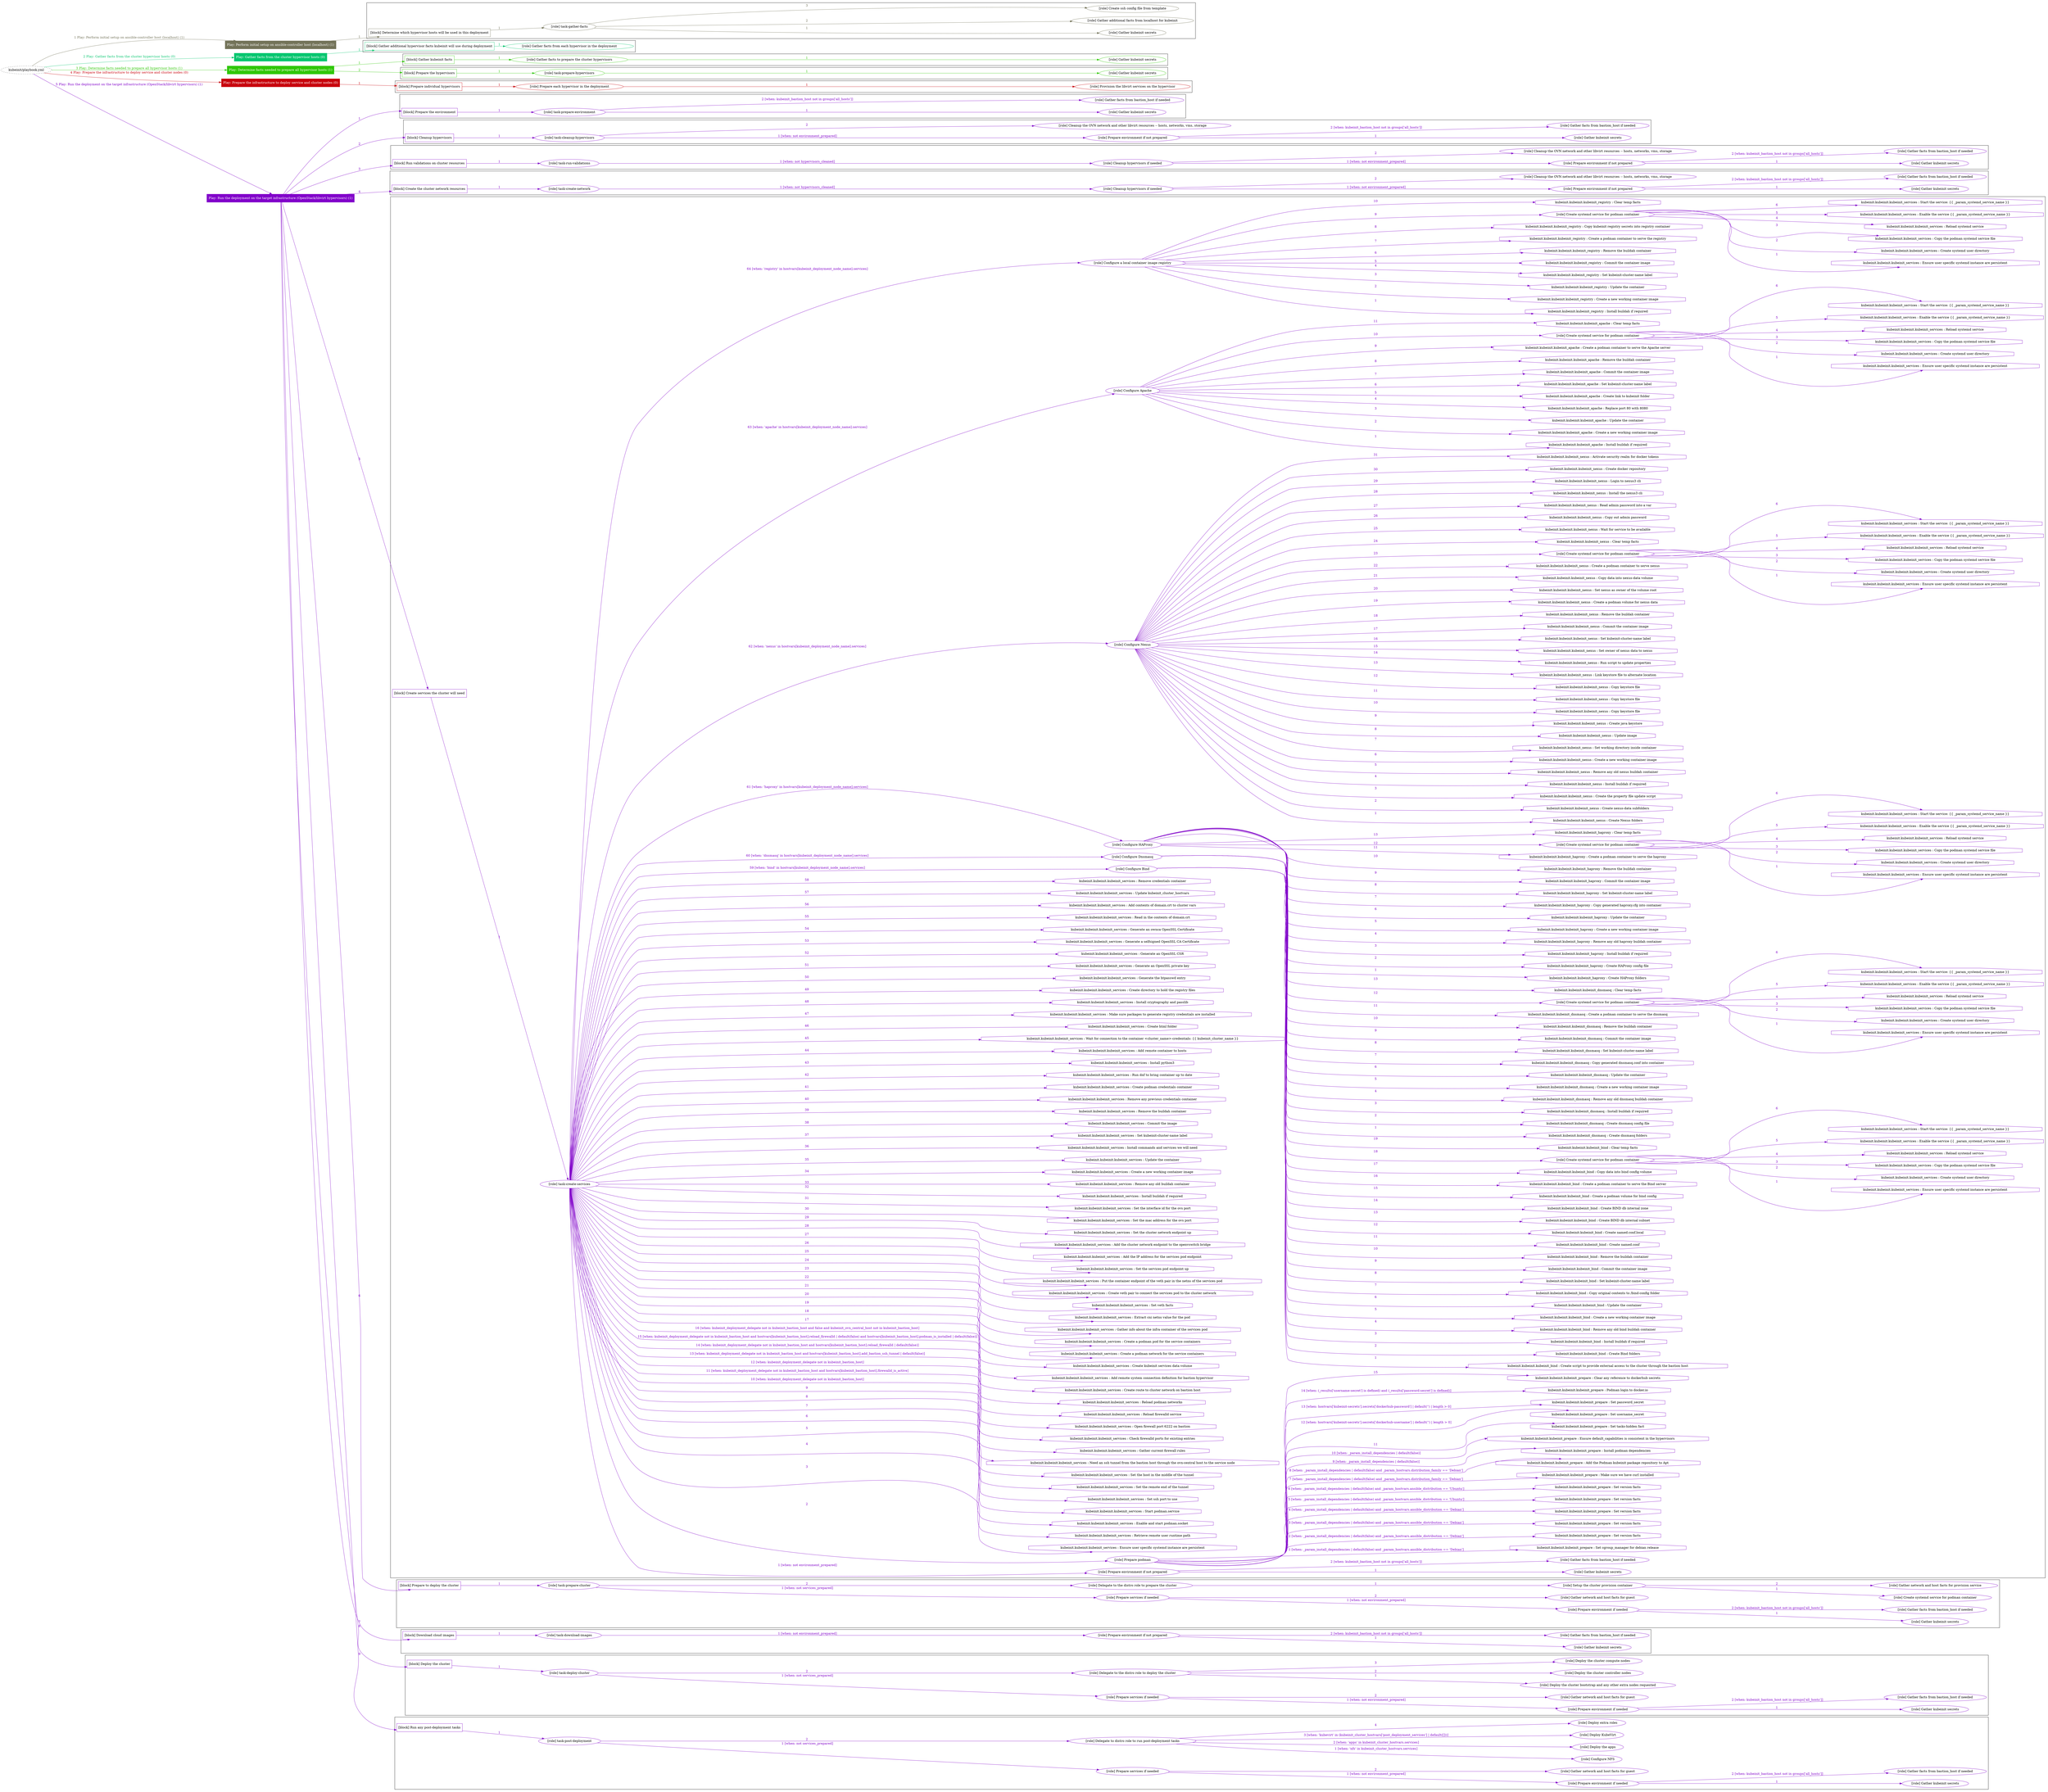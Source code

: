digraph {
	graph [concentrate=true ordering=in rankdir=LR ratio=fill]
	edge [esep=5 sep=10]
	"kubeinit/playbook.yml" [URL="/home/runner/work/kubeinit/kubeinit/kubeinit/playbook.yml" id=playbook_5688d9f8 style=dotted]
	"kubeinit/playbook.yml" -> play_20db8130 [label="1 Play: Perform initial setup on ansible-controller host (localhost) (1)" color="#737359" fontcolor="#737359" id=edge_play_20db8130 labeltooltip="1 Play: Perform initial setup on ansible-controller host (localhost) (1)" tooltip="1 Play: Perform initial setup on ansible-controller host (localhost) (1)"]
	subgraph "Play: Perform initial setup on ansible-controller host (localhost) (1)" {
		play_20db8130 [label="Play: Perform initial setup on ansible-controller host (localhost) (1)" URL="/home/runner/work/kubeinit/kubeinit/kubeinit/playbook.yml" color="#737359" fontcolor="#ffffff" id=play_20db8130 shape=box style=filled tooltip=localhost]
		play_20db8130 -> block_3df15165 [label=1 color="#737359" fontcolor="#737359" id=edge_block_3df15165 labeltooltip=1 tooltip=1]
		subgraph cluster_block_3df15165 {
			block_3df15165 [label="[block] Determine which hypervisor hosts will be used in this deployment" URL="/home/runner/work/kubeinit/kubeinit/kubeinit/playbook.yml" color="#737359" id=block_3df15165 labeltooltip="Determine which hypervisor hosts will be used in this deployment" shape=box tooltip="Determine which hypervisor hosts will be used in this deployment"]
			block_3df15165 -> role_4fe7b72a [label="1 " color="#737359" fontcolor="#737359" id=edge_role_4fe7b72a labeltooltip="1 " tooltip="1 "]
			subgraph "task-gather-facts" {
				role_4fe7b72a [label="[role] task-gather-facts" URL="/home/runner/work/kubeinit/kubeinit/kubeinit/playbook.yml" color="#737359" id=role_4fe7b72a tooltip="task-gather-facts"]
				role_4fe7b72a -> role_7b429984 [label="1 " color="#737359" fontcolor="#737359" id=edge_role_7b429984 labeltooltip="1 " tooltip="1 "]
				subgraph "Gather kubeinit secrets" {
					role_7b429984 [label="[role] Gather kubeinit secrets" URL="/home/runner/.ansible/collections/ansible_collections/kubeinit/kubeinit/roles/kubeinit_prepare/tasks/build_hypervisors_group.yml" color="#737359" id=role_7b429984 tooltip="Gather kubeinit secrets"]
				}
				role_4fe7b72a -> role_7c3de697 [label="2 " color="#737359" fontcolor="#737359" id=edge_role_7c3de697 labeltooltip="2 " tooltip="2 "]
				subgraph "Gather additional facts from localhost for kubeinit" {
					role_7c3de697 [label="[role] Gather additional facts from localhost for kubeinit" URL="/home/runner/.ansible/collections/ansible_collections/kubeinit/kubeinit/roles/kubeinit_prepare/tasks/build_hypervisors_group.yml" color="#737359" id=role_7c3de697 tooltip="Gather additional facts from localhost for kubeinit"]
				}
				role_4fe7b72a -> role_09367962 [label="3 " color="#737359" fontcolor="#737359" id=edge_role_09367962 labeltooltip="3 " tooltip="3 "]
				subgraph "Create ssh config file from template" {
					role_09367962 [label="[role] Create ssh config file from template" URL="/home/runner/.ansible/collections/ansible_collections/kubeinit/kubeinit/roles/kubeinit_prepare/tasks/build_hypervisors_group.yml" color="#737359" id=role_09367962 tooltip="Create ssh config file from template"]
				}
			}
		}
	}
	"kubeinit/playbook.yml" -> play_7eae951c [label="2 Play: Gather facts from the cluster hypervisor hosts (0)" color="#06c66f" fontcolor="#06c66f" id=edge_play_7eae951c labeltooltip="2 Play: Gather facts from the cluster hypervisor hosts (0)" tooltip="2 Play: Gather facts from the cluster hypervisor hosts (0)"]
	subgraph "Play: Gather facts from the cluster hypervisor hosts (0)" {
		play_7eae951c [label="Play: Gather facts from the cluster hypervisor hosts (0)" URL="/home/runner/work/kubeinit/kubeinit/kubeinit/playbook.yml" color="#06c66f" fontcolor="#ffffff" id=play_7eae951c shape=box style=filled tooltip="Play: Gather facts from the cluster hypervisor hosts (0)"]
		play_7eae951c -> block_ceb1a478 [label=1 color="#06c66f" fontcolor="#06c66f" id=edge_block_ceb1a478 labeltooltip=1 tooltip=1]
		subgraph cluster_block_ceb1a478 {
			block_ceb1a478 [label="[block] Gather additional hypervisor facts kubeinit will use during deployment" URL="/home/runner/work/kubeinit/kubeinit/kubeinit/playbook.yml" color="#06c66f" id=block_ceb1a478 labeltooltip="Gather additional hypervisor facts kubeinit will use during deployment" shape=box tooltip="Gather additional hypervisor facts kubeinit will use during deployment"]
			block_ceb1a478 -> role_583eb1a4 [label="1 " color="#06c66f" fontcolor="#06c66f" id=edge_role_583eb1a4 labeltooltip="1 " tooltip="1 "]
			subgraph "Gather facts from each hypervisor in the deployment" {
				role_583eb1a4 [label="[role] Gather facts from each hypervisor in the deployment" URL="/home/runner/work/kubeinit/kubeinit/kubeinit/playbook.yml" color="#06c66f" id=role_583eb1a4 tooltip="Gather facts from each hypervisor in the deployment"]
			}
		}
	}
	"kubeinit/playbook.yml" -> play_c2b0dc35 [label="3 Play: Determine facts needed to prepare all hypervisor hosts (1)" color="#2fc705" fontcolor="#2fc705" id=edge_play_c2b0dc35 labeltooltip="3 Play: Determine facts needed to prepare all hypervisor hosts (1)" tooltip="3 Play: Determine facts needed to prepare all hypervisor hosts (1)"]
	subgraph "Play: Determine facts needed to prepare all hypervisor hosts (1)" {
		play_c2b0dc35 [label="Play: Determine facts needed to prepare all hypervisor hosts (1)" URL="/home/runner/work/kubeinit/kubeinit/kubeinit/playbook.yml" color="#2fc705" fontcolor="#ffffff" id=play_c2b0dc35 shape=box style=filled tooltip=localhost]
		play_c2b0dc35 -> block_6bdae159 [label=1 color="#2fc705" fontcolor="#2fc705" id=edge_block_6bdae159 labeltooltip=1 tooltip=1]
		subgraph cluster_block_6bdae159 {
			block_6bdae159 [label="[block] Gather kubeinit facts" URL="/home/runner/work/kubeinit/kubeinit/kubeinit/playbook.yml" color="#2fc705" id=block_6bdae159 labeltooltip="Gather kubeinit facts" shape=box tooltip="Gather kubeinit facts"]
			block_6bdae159 -> role_a73927c7 [label="1 " color="#2fc705" fontcolor="#2fc705" id=edge_role_a73927c7 labeltooltip="1 " tooltip="1 "]
			subgraph "Gather facts to prepare the cluster hypervisors" {
				role_a73927c7 [label="[role] Gather facts to prepare the cluster hypervisors" URL="/home/runner/work/kubeinit/kubeinit/kubeinit/playbook.yml" color="#2fc705" id=role_a73927c7 tooltip="Gather facts to prepare the cluster hypervisors"]
				role_a73927c7 -> role_72f07962 [label="1 " color="#2fc705" fontcolor="#2fc705" id=edge_role_72f07962 labeltooltip="1 " tooltip="1 "]
				subgraph "Gather kubeinit secrets" {
					role_72f07962 [label="[role] Gather kubeinit secrets" URL="/home/runner/.ansible/collections/ansible_collections/kubeinit/kubeinit/roles/kubeinit_prepare/tasks/gather_kubeinit_facts.yml" color="#2fc705" id=role_72f07962 tooltip="Gather kubeinit secrets"]
				}
			}
		}
		play_c2b0dc35 -> block_875e00e1 [label=2 color="#2fc705" fontcolor="#2fc705" id=edge_block_875e00e1 labeltooltip=2 tooltip=2]
		subgraph cluster_block_875e00e1 {
			block_875e00e1 [label="[block] Prepare the hypervisors" URL="/home/runner/work/kubeinit/kubeinit/kubeinit/playbook.yml" color="#2fc705" id=block_875e00e1 labeltooltip="Prepare the hypervisors" shape=box tooltip="Prepare the hypervisors"]
			block_875e00e1 -> role_6052ce8e [label="1 " color="#2fc705" fontcolor="#2fc705" id=edge_role_6052ce8e labeltooltip="1 " tooltip="1 "]
			subgraph "task-prepare-hypervisors" {
				role_6052ce8e [label="[role] task-prepare-hypervisors" URL="/home/runner/work/kubeinit/kubeinit/kubeinit/playbook.yml" color="#2fc705" id=role_6052ce8e tooltip="task-prepare-hypervisors"]
				role_6052ce8e -> role_ec8832c3 [label="1 " color="#2fc705" fontcolor="#2fc705" id=edge_role_ec8832c3 labeltooltip="1 " tooltip="1 "]
				subgraph "Gather kubeinit secrets" {
					role_ec8832c3 [label="[role] Gather kubeinit secrets" URL="/home/runner/.ansible/collections/ansible_collections/kubeinit/kubeinit/roles/kubeinit_prepare/tasks/gather_kubeinit_facts.yml" color="#2fc705" id=role_ec8832c3 tooltip="Gather kubeinit secrets"]
				}
			}
		}
	}
	"kubeinit/playbook.yml" -> play_2cfb896d [label="4 Play: Prepare the infrastructure to deploy service and cluster nodes (0)" color="#c8040c" fontcolor="#c8040c" id=edge_play_2cfb896d labeltooltip="4 Play: Prepare the infrastructure to deploy service and cluster nodes (0)" tooltip="4 Play: Prepare the infrastructure to deploy service and cluster nodes (0)"]
	subgraph "Play: Prepare the infrastructure to deploy service and cluster nodes (0)" {
		play_2cfb896d [label="Play: Prepare the infrastructure to deploy service and cluster nodes (0)" URL="/home/runner/work/kubeinit/kubeinit/kubeinit/playbook.yml" color="#c8040c" fontcolor="#ffffff" id=play_2cfb896d shape=box style=filled tooltip="Play: Prepare the infrastructure to deploy service and cluster nodes (0)"]
		play_2cfb896d -> block_f93e73a2 [label=1 color="#c8040c" fontcolor="#c8040c" id=edge_block_f93e73a2 labeltooltip=1 tooltip=1]
		subgraph cluster_block_f93e73a2 {
			block_f93e73a2 [label="[block] Prepare individual hypervisors" URL="/home/runner/work/kubeinit/kubeinit/kubeinit/playbook.yml" color="#c8040c" id=block_f93e73a2 labeltooltip="Prepare individual hypervisors" shape=box tooltip="Prepare individual hypervisors"]
			block_f93e73a2 -> role_aeedb915 [label="1 " color="#c8040c" fontcolor="#c8040c" id=edge_role_aeedb915 labeltooltip="1 " tooltip="1 "]
			subgraph "Prepare each hypervisor in the deployment" {
				role_aeedb915 [label="[role] Prepare each hypervisor in the deployment" URL="/home/runner/work/kubeinit/kubeinit/kubeinit/playbook.yml" color="#c8040c" id=role_aeedb915 tooltip="Prepare each hypervisor in the deployment"]
				role_aeedb915 -> role_c3dbf369 [label="1 " color="#c8040c" fontcolor="#c8040c" id=edge_role_c3dbf369 labeltooltip="1 " tooltip="1 "]
				subgraph "Provision the libvirt services on the hypervisor" {
					role_c3dbf369 [label="[role] Provision the libvirt services on the hypervisor" URL="/home/runner/.ansible/collections/ansible_collections/kubeinit/kubeinit/roles/kubeinit_prepare/tasks/prepare_hypervisor.yml" color="#c8040c" id=role_c3dbf369 tooltip="Provision the libvirt services on the hypervisor"]
				}
			}
		}
	}
	"kubeinit/playbook.yml" -> play_7262247d [label="5 Play: Run the deployment on the target infrastructure (OpenStack/libvirt hypervisors) (1)" color="#8102ca" fontcolor="#8102ca" id=edge_play_7262247d labeltooltip="5 Play: Run the deployment on the target infrastructure (OpenStack/libvirt hypervisors) (1)" tooltip="5 Play: Run the deployment on the target infrastructure (OpenStack/libvirt hypervisors) (1)"]
	subgraph "Play: Run the deployment on the target infrastructure (OpenStack/libvirt hypervisors) (1)" {
		play_7262247d [label="Play: Run the deployment on the target infrastructure (OpenStack/libvirt hypervisors) (1)" URL="/home/runner/work/kubeinit/kubeinit/kubeinit/playbook.yml" color="#8102ca" fontcolor="#ffffff" id=play_7262247d shape=box style=filled tooltip=localhost]
		play_7262247d -> block_17067a23 [label=1 color="#8102ca" fontcolor="#8102ca" id=edge_block_17067a23 labeltooltip=1 tooltip=1]
		subgraph cluster_block_17067a23 {
			block_17067a23 [label="[block] Prepare the environment" URL="/home/runner/work/kubeinit/kubeinit/kubeinit/playbook.yml" color="#8102ca" id=block_17067a23 labeltooltip="Prepare the environment" shape=box tooltip="Prepare the environment"]
			block_17067a23 -> role_ae5a3d46 [label="1 " color="#8102ca" fontcolor="#8102ca" id=edge_role_ae5a3d46 labeltooltip="1 " tooltip="1 "]
			subgraph "task-prepare-environment" {
				role_ae5a3d46 [label="[role] task-prepare-environment" URL="/home/runner/work/kubeinit/kubeinit/kubeinit/playbook.yml" color="#8102ca" id=role_ae5a3d46 tooltip="task-prepare-environment"]
				role_ae5a3d46 -> role_39da9d14 [label="1 " color="#8102ca" fontcolor="#8102ca" id=edge_role_39da9d14 labeltooltip="1 " tooltip="1 "]
				subgraph "Gather kubeinit secrets" {
					role_39da9d14 [label="[role] Gather kubeinit secrets" URL="/home/runner/.ansible/collections/ansible_collections/kubeinit/kubeinit/roles/kubeinit_prepare/tasks/gather_kubeinit_facts.yml" color="#8102ca" id=role_39da9d14 tooltip="Gather kubeinit secrets"]
				}
				role_ae5a3d46 -> role_4fa583ab [label="2 [when: kubeinit_bastion_host not in groups['all_hosts']]" color="#8102ca" fontcolor="#8102ca" id=edge_role_4fa583ab labeltooltip="2 [when: kubeinit_bastion_host not in groups['all_hosts']]" tooltip="2 [when: kubeinit_bastion_host not in groups['all_hosts']]"]
				subgraph "Gather facts from bastion_host if needed" {
					role_4fa583ab [label="[role] Gather facts from bastion_host if needed" URL="/home/runner/.ansible/collections/ansible_collections/kubeinit/kubeinit/roles/kubeinit_prepare/tasks/main.yml" color="#8102ca" id=role_4fa583ab tooltip="Gather facts from bastion_host if needed"]
				}
			}
		}
		play_7262247d -> block_517650b7 [label=2 color="#8102ca" fontcolor="#8102ca" id=edge_block_517650b7 labeltooltip=2 tooltip=2]
		subgraph cluster_block_517650b7 {
			block_517650b7 [label="[block] Cleanup hypervisors" URL="/home/runner/work/kubeinit/kubeinit/kubeinit/playbook.yml" color="#8102ca" id=block_517650b7 labeltooltip="Cleanup hypervisors" shape=box tooltip="Cleanup hypervisors"]
			block_517650b7 -> role_fdd10e3a [label="1 " color="#8102ca" fontcolor="#8102ca" id=edge_role_fdd10e3a labeltooltip="1 " tooltip="1 "]
			subgraph "task-cleanup-hypervisors" {
				role_fdd10e3a [label="[role] task-cleanup-hypervisors" URL="/home/runner/work/kubeinit/kubeinit/kubeinit/playbook.yml" color="#8102ca" id=role_fdd10e3a tooltip="task-cleanup-hypervisors"]
				role_fdd10e3a -> role_db3fa3e9 [label="1 [when: not environment_prepared]" color="#8102ca" fontcolor="#8102ca" id=edge_role_db3fa3e9 labeltooltip="1 [when: not environment_prepared]" tooltip="1 [when: not environment_prepared]"]
				subgraph "Prepare environment if not prepared" {
					role_db3fa3e9 [label="[role] Prepare environment if not prepared" URL="/home/runner/.ansible/collections/ansible_collections/kubeinit/kubeinit/roles/kubeinit_libvirt/tasks/cleanup_hypervisors.yml" color="#8102ca" id=role_db3fa3e9 tooltip="Prepare environment if not prepared"]
					role_db3fa3e9 -> role_e89f911a [label="1 " color="#8102ca" fontcolor="#8102ca" id=edge_role_e89f911a labeltooltip="1 " tooltip="1 "]
					subgraph "Gather kubeinit secrets" {
						role_e89f911a [label="[role] Gather kubeinit secrets" URL="/home/runner/.ansible/collections/ansible_collections/kubeinit/kubeinit/roles/kubeinit_prepare/tasks/gather_kubeinit_facts.yml" color="#8102ca" id=role_e89f911a tooltip="Gather kubeinit secrets"]
					}
					role_db3fa3e9 -> role_421f840b [label="2 [when: kubeinit_bastion_host not in groups['all_hosts']]" color="#8102ca" fontcolor="#8102ca" id=edge_role_421f840b labeltooltip="2 [when: kubeinit_bastion_host not in groups['all_hosts']]" tooltip="2 [when: kubeinit_bastion_host not in groups['all_hosts']]"]
					subgraph "Gather facts from bastion_host if needed" {
						role_421f840b [label="[role] Gather facts from bastion_host if needed" URL="/home/runner/.ansible/collections/ansible_collections/kubeinit/kubeinit/roles/kubeinit_prepare/tasks/main.yml" color="#8102ca" id=role_421f840b tooltip="Gather facts from bastion_host if needed"]
					}
				}
				role_fdd10e3a -> role_7a6e1ea1 [label="2 " color="#8102ca" fontcolor="#8102ca" id=edge_role_7a6e1ea1 labeltooltip="2 " tooltip="2 "]
				subgraph "Cleanup the OVN network and other libvirt resources -- hosts, networks, vms, storage" {
					role_7a6e1ea1 [label="[role] Cleanup the OVN network and other libvirt resources -- hosts, networks, vms, storage" URL="/home/runner/.ansible/collections/ansible_collections/kubeinit/kubeinit/roles/kubeinit_libvirt/tasks/cleanup_hypervisors.yml" color="#8102ca" id=role_7a6e1ea1 tooltip="Cleanup the OVN network and other libvirt resources -- hosts, networks, vms, storage"]
				}
			}
		}
		play_7262247d -> block_a096d422 [label=3 color="#8102ca" fontcolor="#8102ca" id=edge_block_a096d422 labeltooltip=3 tooltip=3]
		subgraph cluster_block_a096d422 {
			block_a096d422 [label="[block] Run validations on cluster resources" URL="/home/runner/work/kubeinit/kubeinit/kubeinit/playbook.yml" color="#8102ca" id=block_a096d422 labeltooltip="Run validations on cluster resources" shape=box tooltip="Run validations on cluster resources"]
			block_a096d422 -> role_8fd80892 [label="1 " color="#8102ca" fontcolor="#8102ca" id=edge_role_8fd80892 labeltooltip="1 " tooltip="1 "]
			subgraph "task-run-validations" {
				role_8fd80892 [label="[role] task-run-validations" URL="/home/runner/work/kubeinit/kubeinit/kubeinit/playbook.yml" color="#8102ca" id=role_8fd80892 tooltip="task-run-validations"]
				role_8fd80892 -> role_c297e48c [label="1 [when: not hypervisors_cleaned]" color="#8102ca" fontcolor="#8102ca" id=edge_role_c297e48c labeltooltip="1 [when: not hypervisors_cleaned]" tooltip="1 [when: not hypervisors_cleaned]"]
				subgraph "Cleanup hypervisors if needed" {
					role_c297e48c [label="[role] Cleanup hypervisors if needed" URL="/home/runner/.ansible/collections/ansible_collections/kubeinit/kubeinit/roles/kubeinit_validations/tasks/main.yml" color="#8102ca" id=role_c297e48c tooltip="Cleanup hypervisors if needed"]
					role_c297e48c -> role_0f8c9be1 [label="1 [when: not environment_prepared]" color="#8102ca" fontcolor="#8102ca" id=edge_role_0f8c9be1 labeltooltip="1 [when: not environment_prepared]" tooltip="1 [when: not environment_prepared]"]
					subgraph "Prepare environment if not prepared" {
						role_0f8c9be1 [label="[role] Prepare environment if not prepared" URL="/home/runner/.ansible/collections/ansible_collections/kubeinit/kubeinit/roles/kubeinit_libvirt/tasks/cleanup_hypervisors.yml" color="#8102ca" id=role_0f8c9be1 tooltip="Prepare environment if not prepared"]
						role_0f8c9be1 -> role_43171b8a [label="1 " color="#8102ca" fontcolor="#8102ca" id=edge_role_43171b8a labeltooltip="1 " tooltip="1 "]
						subgraph "Gather kubeinit secrets" {
							role_43171b8a [label="[role] Gather kubeinit secrets" URL="/home/runner/.ansible/collections/ansible_collections/kubeinit/kubeinit/roles/kubeinit_prepare/tasks/gather_kubeinit_facts.yml" color="#8102ca" id=role_43171b8a tooltip="Gather kubeinit secrets"]
						}
						role_0f8c9be1 -> role_fb63b643 [label="2 [when: kubeinit_bastion_host not in groups['all_hosts']]" color="#8102ca" fontcolor="#8102ca" id=edge_role_fb63b643 labeltooltip="2 [when: kubeinit_bastion_host not in groups['all_hosts']]" tooltip="2 [when: kubeinit_bastion_host not in groups['all_hosts']]"]
						subgraph "Gather facts from bastion_host if needed" {
							role_fb63b643 [label="[role] Gather facts from bastion_host if needed" URL="/home/runner/.ansible/collections/ansible_collections/kubeinit/kubeinit/roles/kubeinit_prepare/tasks/main.yml" color="#8102ca" id=role_fb63b643 tooltip="Gather facts from bastion_host if needed"]
						}
					}
					role_c297e48c -> role_d3f390a1 [label="2 " color="#8102ca" fontcolor="#8102ca" id=edge_role_d3f390a1 labeltooltip="2 " tooltip="2 "]
					subgraph "Cleanup the OVN network and other libvirt resources -- hosts, networks, vms, storage" {
						role_d3f390a1 [label="[role] Cleanup the OVN network and other libvirt resources -- hosts, networks, vms, storage" URL="/home/runner/.ansible/collections/ansible_collections/kubeinit/kubeinit/roles/kubeinit_libvirt/tasks/cleanup_hypervisors.yml" color="#8102ca" id=role_d3f390a1 tooltip="Cleanup the OVN network and other libvirt resources -- hosts, networks, vms, storage"]
					}
				}
			}
		}
		play_7262247d -> block_14681ccb [label=4 color="#8102ca" fontcolor="#8102ca" id=edge_block_14681ccb labeltooltip=4 tooltip=4]
		subgraph cluster_block_14681ccb {
			block_14681ccb [label="[block] Create the cluster network resources" URL="/home/runner/work/kubeinit/kubeinit/kubeinit/playbook.yml" color="#8102ca" id=block_14681ccb labeltooltip="Create the cluster network resources" shape=box tooltip="Create the cluster network resources"]
			block_14681ccb -> role_5f54655a [label="1 " color="#8102ca" fontcolor="#8102ca" id=edge_role_5f54655a labeltooltip="1 " tooltip="1 "]
			subgraph "task-create-network" {
				role_5f54655a [label="[role] task-create-network" URL="/home/runner/work/kubeinit/kubeinit/kubeinit/playbook.yml" color="#8102ca" id=role_5f54655a tooltip="task-create-network"]
				role_5f54655a -> role_2caa2e2e [label="1 [when: not hypervisors_cleaned]" color="#8102ca" fontcolor="#8102ca" id=edge_role_2caa2e2e labeltooltip="1 [when: not hypervisors_cleaned]" tooltip="1 [when: not hypervisors_cleaned]"]
				subgraph "Cleanup hypervisors if needed" {
					role_2caa2e2e [label="[role] Cleanup hypervisors if needed" URL="/home/runner/.ansible/collections/ansible_collections/kubeinit/kubeinit/roles/kubeinit_libvirt/tasks/create_network.yml" color="#8102ca" id=role_2caa2e2e tooltip="Cleanup hypervisors if needed"]
					role_2caa2e2e -> role_e3aa3b9b [label="1 [when: not environment_prepared]" color="#8102ca" fontcolor="#8102ca" id=edge_role_e3aa3b9b labeltooltip="1 [when: not environment_prepared]" tooltip="1 [when: not environment_prepared]"]
					subgraph "Prepare environment if not prepared" {
						role_e3aa3b9b [label="[role] Prepare environment if not prepared" URL="/home/runner/.ansible/collections/ansible_collections/kubeinit/kubeinit/roles/kubeinit_libvirt/tasks/cleanup_hypervisors.yml" color="#8102ca" id=role_e3aa3b9b tooltip="Prepare environment if not prepared"]
						role_e3aa3b9b -> role_43d6d411 [label="1 " color="#8102ca" fontcolor="#8102ca" id=edge_role_43d6d411 labeltooltip="1 " tooltip="1 "]
						subgraph "Gather kubeinit secrets" {
							role_43d6d411 [label="[role] Gather kubeinit secrets" URL="/home/runner/.ansible/collections/ansible_collections/kubeinit/kubeinit/roles/kubeinit_prepare/tasks/gather_kubeinit_facts.yml" color="#8102ca" id=role_43d6d411 tooltip="Gather kubeinit secrets"]
						}
						role_e3aa3b9b -> role_2a10d797 [label="2 [when: kubeinit_bastion_host not in groups['all_hosts']]" color="#8102ca" fontcolor="#8102ca" id=edge_role_2a10d797 labeltooltip="2 [when: kubeinit_bastion_host not in groups['all_hosts']]" tooltip="2 [when: kubeinit_bastion_host not in groups['all_hosts']]"]
						subgraph "Gather facts from bastion_host if needed" {
							role_2a10d797 [label="[role] Gather facts from bastion_host if needed" URL="/home/runner/.ansible/collections/ansible_collections/kubeinit/kubeinit/roles/kubeinit_prepare/tasks/main.yml" color="#8102ca" id=role_2a10d797 tooltip="Gather facts from bastion_host if needed"]
						}
					}
					role_2caa2e2e -> role_8b7196f0 [label="2 " color="#8102ca" fontcolor="#8102ca" id=edge_role_8b7196f0 labeltooltip="2 " tooltip="2 "]
					subgraph "Cleanup the OVN network and other libvirt resources -- hosts, networks, vms, storage" {
						role_8b7196f0 [label="[role] Cleanup the OVN network and other libvirt resources -- hosts, networks, vms, storage" URL="/home/runner/.ansible/collections/ansible_collections/kubeinit/kubeinit/roles/kubeinit_libvirt/tasks/cleanup_hypervisors.yml" color="#8102ca" id=role_8b7196f0 tooltip="Cleanup the OVN network and other libvirt resources -- hosts, networks, vms, storage"]
					}
				}
			}
		}
		play_7262247d -> block_a9e9facb [label=5 color="#8102ca" fontcolor="#8102ca" id=edge_block_a9e9facb labeltooltip=5 tooltip=5]
		subgraph cluster_block_a9e9facb {
			block_a9e9facb [label="[block] Create services the cluster will need" URL="/home/runner/work/kubeinit/kubeinit/kubeinit/playbook.yml" color="#8102ca" id=block_a9e9facb labeltooltip="Create services the cluster will need" shape=box tooltip="Create services the cluster will need"]
			block_a9e9facb -> role_3134d922 [label="1 " color="#8102ca" fontcolor="#8102ca" id=edge_role_3134d922 labeltooltip="1 " tooltip="1 "]
			subgraph "task-create-services" {
				role_3134d922 [label="[role] task-create-services" URL="/home/runner/work/kubeinit/kubeinit/kubeinit/playbook.yml" color="#8102ca" id=role_3134d922 tooltip="task-create-services"]
				role_3134d922 -> role_55567645 [label="1 [when: not environment_prepared]" color="#8102ca" fontcolor="#8102ca" id=edge_role_55567645 labeltooltip="1 [when: not environment_prepared]" tooltip="1 [when: not environment_prepared]"]
				subgraph "Prepare environment if not prepared" {
					role_55567645 [label="[role] Prepare environment if not prepared" URL="/home/runner/.ansible/collections/ansible_collections/kubeinit/kubeinit/roles/kubeinit_services/tasks/main.yml" color="#8102ca" id=role_55567645 tooltip="Prepare environment if not prepared"]
					role_55567645 -> role_8b7d3882 [label="1 " color="#8102ca" fontcolor="#8102ca" id=edge_role_8b7d3882 labeltooltip="1 " tooltip="1 "]
					subgraph "Gather kubeinit secrets" {
						role_8b7d3882 [label="[role] Gather kubeinit secrets" URL="/home/runner/.ansible/collections/ansible_collections/kubeinit/kubeinit/roles/kubeinit_prepare/tasks/gather_kubeinit_facts.yml" color="#8102ca" id=role_8b7d3882 tooltip="Gather kubeinit secrets"]
					}
					role_55567645 -> role_e9250039 [label="2 [when: kubeinit_bastion_host not in groups['all_hosts']]" color="#8102ca" fontcolor="#8102ca" id=edge_role_e9250039 labeltooltip="2 [when: kubeinit_bastion_host not in groups['all_hosts']]" tooltip="2 [when: kubeinit_bastion_host not in groups['all_hosts']]"]
					subgraph "Gather facts from bastion_host if needed" {
						role_e9250039 [label="[role] Gather facts from bastion_host if needed" URL="/home/runner/.ansible/collections/ansible_collections/kubeinit/kubeinit/roles/kubeinit_prepare/tasks/main.yml" color="#8102ca" id=role_e9250039 tooltip="Gather facts from bastion_host if needed"]
					}
				}
				role_3134d922 -> role_fe3f7c26 [label="2 " color="#8102ca" fontcolor="#8102ca" id=edge_role_fe3f7c26 labeltooltip="2 " tooltip="2 "]
				subgraph "Prepare podman" {
					role_fe3f7c26 [label="[role] Prepare podman" URL="/home/runner/.ansible/collections/ansible_collections/kubeinit/kubeinit/roles/kubeinit_services/tasks/00_create_service_pod.yml" color="#8102ca" id=role_fe3f7c26 tooltip="Prepare podman"]
					task_04a7426f [label="kubeinit.kubeinit.kubeinit_prepare : Set cgroup_manager for debian release" URL="/home/runner/.ansible/collections/ansible_collections/kubeinit/kubeinit/roles/kubeinit_prepare/tasks/prepare_podman.yml" color="#8102ca" id=task_04a7426f shape=octagon tooltip="kubeinit.kubeinit.kubeinit_prepare : Set cgroup_manager for debian release"]
					role_fe3f7c26 -> task_04a7426f [label="1 [when: _param_install_dependencies | default(false) and _param_hostvars.ansible_distribution == 'Debian']" color="#8102ca" fontcolor="#8102ca" id=edge_task_04a7426f labeltooltip="1 [when: _param_install_dependencies | default(false) and _param_hostvars.ansible_distribution == 'Debian']" tooltip="1 [when: _param_install_dependencies | default(false) and _param_hostvars.ansible_distribution == 'Debian']"]
					task_7eee65f0 [label="kubeinit.kubeinit.kubeinit_prepare : Set version facts" URL="/home/runner/.ansible/collections/ansible_collections/kubeinit/kubeinit/roles/kubeinit_prepare/tasks/prepare_podman.yml" color="#8102ca" id=task_7eee65f0 shape=octagon tooltip="kubeinit.kubeinit.kubeinit_prepare : Set version facts"]
					role_fe3f7c26 -> task_7eee65f0 [label="2 [when: _param_install_dependencies | default(false) and _param_hostvars.ansible_distribution == 'Debian']" color="#8102ca" fontcolor="#8102ca" id=edge_task_7eee65f0 labeltooltip="2 [when: _param_install_dependencies | default(false) and _param_hostvars.ansible_distribution == 'Debian']" tooltip="2 [when: _param_install_dependencies | default(false) and _param_hostvars.ansible_distribution == 'Debian']"]
					task_2f8b7684 [label="kubeinit.kubeinit.kubeinit_prepare : Set version facts" URL="/home/runner/.ansible/collections/ansible_collections/kubeinit/kubeinit/roles/kubeinit_prepare/tasks/prepare_podman.yml" color="#8102ca" id=task_2f8b7684 shape=octagon tooltip="kubeinit.kubeinit.kubeinit_prepare : Set version facts"]
					role_fe3f7c26 -> task_2f8b7684 [label="3 [when: _param_install_dependencies | default(false) and _param_hostvars.ansible_distribution == 'Debian']" color="#8102ca" fontcolor="#8102ca" id=edge_task_2f8b7684 labeltooltip="3 [when: _param_install_dependencies | default(false) and _param_hostvars.ansible_distribution == 'Debian']" tooltip="3 [when: _param_install_dependencies | default(false) and _param_hostvars.ansible_distribution == 'Debian']"]
					task_5a26b7ee [label="kubeinit.kubeinit.kubeinit_prepare : Set version facts" URL="/home/runner/.ansible/collections/ansible_collections/kubeinit/kubeinit/roles/kubeinit_prepare/tasks/prepare_podman.yml" color="#8102ca" id=task_5a26b7ee shape=octagon tooltip="kubeinit.kubeinit.kubeinit_prepare : Set version facts"]
					role_fe3f7c26 -> task_5a26b7ee [label="4 [when: _param_install_dependencies | default(false) and _param_hostvars.ansible_distribution == 'Debian']" color="#8102ca" fontcolor="#8102ca" id=edge_task_5a26b7ee labeltooltip="4 [when: _param_install_dependencies | default(false) and _param_hostvars.ansible_distribution == 'Debian']" tooltip="4 [when: _param_install_dependencies | default(false) and _param_hostvars.ansible_distribution == 'Debian']"]
					task_4c63f78f [label="kubeinit.kubeinit.kubeinit_prepare : Set version facts" URL="/home/runner/.ansible/collections/ansible_collections/kubeinit/kubeinit/roles/kubeinit_prepare/tasks/prepare_podman.yml" color="#8102ca" id=task_4c63f78f shape=octagon tooltip="kubeinit.kubeinit.kubeinit_prepare : Set version facts"]
					role_fe3f7c26 -> task_4c63f78f [label="5 [when: _param_install_dependencies | default(false) and _param_hostvars.ansible_distribution == 'Ubuntu']" color="#8102ca" fontcolor="#8102ca" id=edge_task_4c63f78f labeltooltip="5 [when: _param_install_dependencies | default(false) and _param_hostvars.ansible_distribution == 'Ubuntu']" tooltip="5 [when: _param_install_dependencies | default(false) and _param_hostvars.ansible_distribution == 'Ubuntu']"]
					task_c7c77b18 [label="kubeinit.kubeinit.kubeinit_prepare : Set version facts" URL="/home/runner/.ansible/collections/ansible_collections/kubeinit/kubeinit/roles/kubeinit_prepare/tasks/prepare_podman.yml" color="#8102ca" id=task_c7c77b18 shape=octagon tooltip="kubeinit.kubeinit.kubeinit_prepare : Set version facts"]
					role_fe3f7c26 -> task_c7c77b18 [label="6 [when: _param_install_dependencies | default(false) and _param_hostvars.ansible_distribution == 'Ubuntu']" color="#8102ca" fontcolor="#8102ca" id=edge_task_c7c77b18 labeltooltip="6 [when: _param_install_dependencies | default(false) and _param_hostvars.ansible_distribution == 'Ubuntu']" tooltip="6 [when: _param_install_dependencies | default(false) and _param_hostvars.ansible_distribution == 'Ubuntu']"]
					task_735c87d1 [label="kubeinit.kubeinit.kubeinit_prepare : Make sure we have curl installed" URL="/home/runner/.ansible/collections/ansible_collections/kubeinit/kubeinit/roles/kubeinit_prepare/tasks/prepare_podman.yml" color="#8102ca" id=task_735c87d1 shape=octagon tooltip="kubeinit.kubeinit.kubeinit_prepare : Make sure we have curl installed"]
					role_fe3f7c26 -> task_735c87d1 [label="7 [when: _param_install_dependencies | default(false) and _param_hostvars.distribution_family == 'Debian']" color="#8102ca" fontcolor="#8102ca" id=edge_task_735c87d1 labeltooltip="7 [when: _param_install_dependencies | default(false) and _param_hostvars.distribution_family == 'Debian']" tooltip="7 [when: _param_install_dependencies | default(false) and _param_hostvars.distribution_family == 'Debian']"]
					task_4e8bf06e [label="kubeinit.kubeinit.kubeinit_prepare : Add the Podman kubeinit package repository to Apt" URL="/home/runner/.ansible/collections/ansible_collections/kubeinit/kubeinit/roles/kubeinit_prepare/tasks/prepare_podman.yml" color="#8102ca" id=task_4e8bf06e shape=octagon tooltip="kubeinit.kubeinit.kubeinit_prepare : Add the Podman kubeinit package repository to Apt"]
					role_fe3f7c26 -> task_4e8bf06e [label="8 [when: _param_install_dependencies | default(false) and _param_hostvars.distribution_family == 'Debian']" color="#8102ca" fontcolor="#8102ca" id=edge_task_4e8bf06e labeltooltip="8 [when: _param_install_dependencies | default(false) and _param_hostvars.distribution_family == 'Debian']" tooltip="8 [when: _param_install_dependencies | default(false) and _param_hostvars.distribution_family == 'Debian']"]
					task_943fb313 [label="kubeinit.kubeinit.kubeinit_prepare : Install podman dependencies" URL="/home/runner/.ansible/collections/ansible_collections/kubeinit/kubeinit/roles/kubeinit_prepare/tasks/prepare_podman.yml" color="#8102ca" id=task_943fb313 shape=octagon tooltip="kubeinit.kubeinit.kubeinit_prepare : Install podman dependencies"]
					role_fe3f7c26 -> task_943fb313 [label="9 [when: _param_install_dependencies | default(false)]" color="#8102ca" fontcolor="#8102ca" id=edge_task_943fb313 labeltooltip="9 [when: _param_install_dependencies | default(false)]" tooltip="9 [when: _param_install_dependencies | default(false)]"]
					task_29d05710 [label="kubeinit.kubeinit.kubeinit_prepare : Ensure default_capabilities is consistent in the hypervisors" URL="/home/runner/.ansible/collections/ansible_collections/kubeinit/kubeinit/roles/kubeinit_prepare/tasks/prepare_podman.yml" color="#8102ca" id=task_29d05710 shape=octagon tooltip="kubeinit.kubeinit.kubeinit_prepare : Ensure default_capabilities is consistent in the hypervisors"]
					role_fe3f7c26 -> task_29d05710 [label="10 [when: _param_install_dependencies | default(false)]" color="#8102ca" fontcolor="#8102ca" id=edge_task_29d05710 labeltooltip="10 [when: _param_install_dependencies | default(false)]" tooltip="10 [when: _param_install_dependencies | default(false)]"]
					task_277809f7 [label="kubeinit.kubeinit.kubeinit_prepare : Set tasks-hidden fact" URL="/home/runner/.ansible/collections/ansible_collections/kubeinit/kubeinit/roles/kubeinit_prepare/tasks/prepare_podman.yml" color="#8102ca" id=task_277809f7 shape=octagon tooltip="kubeinit.kubeinit.kubeinit_prepare : Set tasks-hidden fact"]
					role_fe3f7c26 -> task_277809f7 [label="11 " color="#8102ca" fontcolor="#8102ca" id=edge_task_277809f7 labeltooltip="11 " tooltip="11 "]
					task_93d0efe8 [label="kubeinit.kubeinit.kubeinit_prepare : Set username_secret" URL="/home/runner/.ansible/collections/ansible_collections/kubeinit/kubeinit/roles/kubeinit_prepare/tasks/prepare_podman.yml" color="#8102ca" id=task_93d0efe8 shape=octagon tooltip="kubeinit.kubeinit.kubeinit_prepare : Set username_secret"]
					role_fe3f7c26 -> task_93d0efe8 [label="12 [when: hostvars['kubeinit-secrets'].secrets['dockerhub-username'] | default('') | length > 0]" color="#8102ca" fontcolor="#8102ca" id=edge_task_93d0efe8 labeltooltip="12 [when: hostvars['kubeinit-secrets'].secrets['dockerhub-username'] | default('') | length > 0]" tooltip="12 [when: hostvars['kubeinit-secrets'].secrets['dockerhub-username'] | default('') | length > 0]"]
					task_2a8a5557 [label="kubeinit.kubeinit.kubeinit_prepare : Set password_secret" URL="/home/runner/.ansible/collections/ansible_collections/kubeinit/kubeinit/roles/kubeinit_prepare/tasks/prepare_podman.yml" color="#8102ca" id=task_2a8a5557 shape=octagon tooltip="kubeinit.kubeinit.kubeinit_prepare : Set password_secret"]
					role_fe3f7c26 -> task_2a8a5557 [label="13 [when: hostvars['kubeinit-secrets'].secrets['dockerhub-password'] | default('') | length > 0]" color="#8102ca" fontcolor="#8102ca" id=edge_task_2a8a5557 labeltooltip="13 [when: hostvars['kubeinit-secrets'].secrets['dockerhub-password'] | default('') | length > 0]" tooltip="13 [when: hostvars['kubeinit-secrets'].secrets['dockerhub-password'] | default('') | length > 0]"]
					task_769ad21d [label="kubeinit.kubeinit.kubeinit_prepare : Podman login to docker.io" URL="/home/runner/.ansible/collections/ansible_collections/kubeinit/kubeinit/roles/kubeinit_prepare/tasks/prepare_podman.yml" color="#8102ca" id=task_769ad21d shape=octagon tooltip="kubeinit.kubeinit.kubeinit_prepare : Podman login to docker.io"]
					role_fe3f7c26 -> task_769ad21d [label="14 [when: (_results['username-secret'] is defined) and (_results['password-secret'] is defined)]" color="#8102ca" fontcolor="#8102ca" id=edge_task_769ad21d labeltooltip="14 [when: (_results['username-secret'] is defined) and (_results['password-secret'] is defined)]" tooltip="14 [when: (_results['username-secret'] is defined) and (_results['password-secret'] is defined)]"]
					task_96d68674 [label="kubeinit.kubeinit.kubeinit_prepare : Clear any reference to dockerhub secrets" URL="/home/runner/.ansible/collections/ansible_collections/kubeinit/kubeinit/roles/kubeinit_prepare/tasks/prepare_podman.yml" color="#8102ca" id=task_96d68674 shape=octagon tooltip="kubeinit.kubeinit.kubeinit_prepare : Clear any reference to dockerhub secrets"]
					role_fe3f7c26 -> task_96d68674 [label="15 " color="#8102ca" fontcolor="#8102ca" id=edge_task_96d68674 labeltooltip="15 " tooltip="15 "]
				}
				task_fa8f1a89 [label="kubeinit.kubeinit.kubeinit_services : Ensure user specific systemd instance are persistent" URL="/home/runner/.ansible/collections/ansible_collections/kubeinit/kubeinit/roles/kubeinit_services/tasks/00_create_service_pod.yml" color="#8102ca" id=task_fa8f1a89 shape=octagon tooltip="kubeinit.kubeinit.kubeinit_services : Ensure user specific systemd instance are persistent"]
				role_3134d922 -> task_fa8f1a89 [label="3 " color="#8102ca" fontcolor="#8102ca" id=edge_task_fa8f1a89 labeltooltip="3 " tooltip="3 "]
				task_cdfb2f81 [label="kubeinit.kubeinit.kubeinit_services : Retrieve remote user runtime path" URL="/home/runner/.ansible/collections/ansible_collections/kubeinit/kubeinit/roles/kubeinit_services/tasks/00_create_service_pod.yml" color="#8102ca" id=task_cdfb2f81 shape=octagon tooltip="kubeinit.kubeinit.kubeinit_services : Retrieve remote user runtime path"]
				role_3134d922 -> task_cdfb2f81 [label="4 " color="#8102ca" fontcolor="#8102ca" id=edge_task_cdfb2f81 labeltooltip="4 " tooltip="4 "]
				task_ebf8b859 [label="kubeinit.kubeinit.kubeinit_services : Enable and start podman.socket" URL="/home/runner/.ansible/collections/ansible_collections/kubeinit/kubeinit/roles/kubeinit_services/tasks/00_create_service_pod.yml" color="#8102ca" id=task_ebf8b859 shape=octagon tooltip="kubeinit.kubeinit.kubeinit_services : Enable and start podman.socket"]
				role_3134d922 -> task_ebf8b859 [label="5 " color="#8102ca" fontcolor="#8102ca" id=edge_task_ebf8b859 labeltooltip="5 " tooltip="5 "]
				task_5246c46f [label="kubeinit.kubeinit.kubeinit_services : Start podman.service" URL="/home/runner/.ansible/collections/ansible_collections/kubeinit/kubeinit/roles/kubeinit_services/tasks/00_create_service_pod.yml" color="#8102ca" id=task_5246c46f shape=octagon tooltip="kubeinit.kubeinit.kubeinit_services : Start podman.service"]
				role_3134d922 -> task_5246c46f [label="6 " color="#8102ca" fontcolor="#8102ca" id=edge_task_5246c46f labeltooltip="6 " tooltip="6 "]
				task_7f6a949b [label="kubeinit.kubeinit.kubeinit_services : Set ssh port to use" URL="/home/runner/.ansible/collections/ansible_collections/kubeinit/kubeinit/roles/kubeinit_services/tasks/00_create_service_pod.yml" color="#8102ca" id=task_7f6a949b shape=octagon tooltip="kubeinit.kubeinit.kubeinit_services : Set ssh port to use"]
				role_3134d922 -> task_7f6a949b [label="7 " color="#8102ca" fontcolor="#8102ca" id=edge_task_7f6a949b labeltooltip="7 " tooltip="7 "]
				task_e3546d1b [label="kubeinit.kubeinit.kubeinit_services : Set the remote end of the tunnel" URL="/home/runner/.ansible/collections/ansible_collections/kubeinit/kubeinit/roles/kubeinit_services/tasks/00_create_service_pod.yml" color="#8102ca" id=task_e3546d1b shape=octagon tooltip="kubeinit.kubeinit.kubeinit_services : Set the remote end of the tunnel"]
				role_3134d922 -> task_e3546d1b [label="8 " color="#8102ca" fontcolor="#8102ca" id=edge_task_e3546d1b labeltooltip="8 " tooltip="8 "]
				task_27c06c03 [label="kubeinit.kubeinit.kubeinit_services : Set the host in the middle of the tunnel" URL="/home/runner/.ansible/collections/ansible_collections/kubeinit/kubeinit/roles/kubeinit_services/tasks/00_create_service_pod.yml" color="#8102ca" id=task_27c06c03 shape=octagon tooltip="kubeinit.kubeinit.kubeinit_services : Set the host in the middle of the tunnel"]
				role_3134d922 -> task_27c06c03 [label="9 " color="#8102ca" fontcolor="#8102ca" id=edge_task_27c06c03 labeltooltip="9 " tooltip="9 "]
				task_5859a0d0 [label="kubeinit.kubeinit.kubeinit_services : Need an ssh tunnel from the bastion host through the ovn-central host to the service node" URL="/home/runner/.ansible/collections/ansible_collections/kubeinit/kubeinit/roles/kubeinit_services/tasks/00_create_service_pod.yml" color="#8102ca" id=task_5859a0d0 shape=octagon tooltip="kubeinit.kubeinit.kubeinit_services : Need an ssh tunnel from the bastion host through the ovn-central host to the service node"]
				role_3134d922 -> task_5859a0d0 [label="10 [when: kubeinit_deployment_delegate not in kubeinit_bastion_host]" color="#8102ca" fontcolor="#8102ca" id=edge_task_5859a0d0 labeltooltip="10 [when: kubeinit_deployment_delegate not in kubeinit_bastion_host]" tooltip="10 [when: kubeinit_deployment_delegate not in kubeinit_bastion_host]"]
				task_6015847e [label="kubeinit.kubeinit.kubeinit_services : Gather current firewall rules" URL="/home/runner/.ansible/collections/ansible_collections/kubeinit/kubeinit/roles/kubeinit_services/tasks/00_create_service_pod.yml" color="#8102ca" id=task_6015847e shape=octagon tooltip="kubeinit.kubeinit.kubeinit_services : Gather current firewall rules"]
				role_3134d922 -> task_6015847e [label="11 [when: kubeinit_deployment_delegate not in kubeinit_bastion_host and hostvars[kubeinit_bastion_host].firewalld_is_active]" color="#8102ca" fontcolor="#8102ca" id=edge_task_6015847e labeltooltip="11 [when: kubeinit_deployment_delegate not in kubeinit_bastion_host and hostvars[kubeinit_bastion_host].firewalld_is_active]" tooltip="11 [when: kubeinit_deployment_delegate not in kubeinit_bastion_host and hostvars[kubeinit_bastion_host].firewalld_is_active]"]
				task_539559da [label="kubeinit.kubeinit.kubeinit_services : Check firewalld ports for existing entries" URL="/home/runner/.ansible/collections/ansible_collections/kubeinit/kubeinit/roles/kubeinit_services/tasks/00_create_service_pod.yml" color="#8102ca" id=task_539559da shape=octagon tooltip="kubeinit.kubeinit.kubeinit_services : Check firewalld ports for existing entries"]
				role_3134d922 -> task_539559da [label="12 [when: kubeinit_deployment_delegate not in kubeinit_bastion_host]" color="#8102ca" fontcolor="#8102ca" id=edge_task_539559da labeltooltip="12 [when: kubeinit_deployment_delegate not in kubeinit_bastion_host]" tooltip="12 [when: kubeinit_deployment_delegate not in kubeinit_bastion_host]"]
				task_5ea8c9da [label="kubeinit.kubeinit.kubeinit_services : Open firewall port 6222 on bastion" URL="/home/runner/.ansible/collections/ansible_collections/kubeinit/kubeinit/roles/kubeinit_services/tasks/00_create_service_pod.yml" color="#8102ca" id=task_5ea8c9da shape=octagon tooltip="kubeinit.kubeinit.kubeinit_services : Open firewall port 6222 on bastion"]
				role_3134d922 -> task_5ea8c9da [label="13 [when: kubeinit_deployment_delegate not in kubeinit_bastion_host and hostvars[kubeinit_bastion_host].add_bastion_ssh_tunnel | default(false)]" color="#8102ca" fontcolor="#8102ca" id=edge_task_5ea8c9da labeltooltip="13 [when: kubeinit_deployment_delegate not in kubeinit_bastion_host and hostvars[kubeinit_bastion_host].add_bastion_ssh_tunnel | default(false)]" tooltip="13 [when: kubeinit_deployment_delegate not in kubeinit_bastion_host and hostvars[kubeinit_bastion_host].add_bastion_ssh_tunnel | default(false)]"]
				task_fc432667 [label="kubeinit.kubeinit.kubeinit_services : Reload firewalld service" URL="/home/runner/.ansible/collections/ansible_collections/kubeinit/kubeinit/roles/kubeinit_services/tasks/00_create_service_pod.yml" color="#8102ca" id=task_fc432667 shape=octagon tooltip="kubeinit.kubeinit.kubeinit_services : Reload firewalld service"]
				role_3134d922 -> task_fc432667 [label="14 [when: kubeinit_deployment_delegate not in kubeinit_bastion_host and hostvars[kubeinit_bastion_host].reload_firewalld | default(false)]" color="#8102ca" fontcolor="#8102ca" id=edge_task_fc432667 labeltooltip="14 [when: kubeinit_deployment_delegate not in kubeinit_bastion_host and hostvars[kubeinit_bastion_host].reload_firewalld | default(false)]" tooltip="14 [when: kubeinit_deployment_delegate not in kubeinit_bastion_host and hostvars[kubeinit_bastion_host].reload_firewalld | default(false)]"]
				task_f6623fff [label="kubeinit.kubeinit.kubeinit_services : Reload podman networks" URL="/home/runner/.ansible/collections/ansible_collections/kubeinit/kubeinit/roles/kubeinit_services/tasks/00_create_service_pod.yml" color="#8102ca" id=task_f6623fff shape=octagon tooltip="kubeinit.kubeinit.kubeinit_services : Reload podman networks"]
				role_3134d922 -> task_f6623fff [label="15 [when: kubeinit_deployment_delegate not in kubeinit_bastion_host and hostvars[kubeinit_bastion_host].reload_firewalld | default(false) and hostvars[kubeinit_bastion_host].podman_is_installed | default(false)]" color="#8102ca" fontcolor="#8102ca" id=edge_task_f6623fff labeltooltip="15 [when: kubeinit_deployment_delegate not in kubeinit_bastion_host and hostvars[kubeinit_bastion_host].reload_firewalld | default(false) and hostvars[kubeinit_bastion_host].podman_is_installed | default(false)]" tooltip="15 [when: kubeinit_deployment_delegate not in kubeinit_bastion_host and hostvars[kubeinit_bastion_host].reload_firewalld | default(false) and hostvars[kubeinit_bastion_host].podman_is_installed | default(false)]"]
				task_d3751758 [label="kubeinit.kubeinit.kubeinit_services : Create route to cluster network on bastion host" URL="/home/runner/.ansible/collections/ansible_collections/kubeinit/kubeinit/roles/kubeinit_services/tasks/00_create_service_pod.yml" color="#8102ca" id=task_d3751758 shape=octagon tooltip="kubeinit.kubeinit.kubeinit_services : Create route to cluster network on bastion host"]
				role_3134d922 -> task_d3751758 [label="16 [when: kubeinit_deployment_delegate not in kubeinit_bastion_host and false and kubeinit_ovn_central_host not in kubeinit_bastion_host]" color="#8102ca" fontcolor="#8102ca" id=edge_task_d3751758 labeltooltip="16 [when: kubeinit_deployment_delegate not in kubeinit_bastion_host and false and kubeinit_ovn_central_host not in kubeinit_bastion_host]" tooltip="16 [when: kubeinit_deployment_delegate not in kubeinit_bastion_host and false and kubeinit_ovn_central_host not in kubeinit_bastion_host]"]
				task_ec0eb1f3 [label="kubeinit.kubeinit.kubeinit_services : Add remote system connection definition for bastion hypervisor" URL="/home/runner/.ansible/collections/ansible_collections/kubeinit/kubeinit/roles/kubeinit_services/tasks/00_create_service_pod.yml" color="#8102ca" id=task_ec0eb1f3 shape=octagon tooltip="kubeinit.kubeinit.kubeinit_services : Add remote system connection definition for bastion hypervisor"]
				role_3134d922 -> task_ec0eb1f3 [label="17 " color="#8102ca" fontcolor="#8102ca" id=edge_task_ec0eb1f3 labeltooltip="17 " tooltip="17 "]
				task_109bd7be [label="kubeinit.kubeinit.kubeinit_services : Create kubeinit services data volume" URL="/home/runner/.ansible/collections/ansible_collections/kubeinit/kubeinit/roles/kubeinit_services/tasks/00_create_service_pod.yml" color="#8102ca" id=task_109bd7be shape=octagon tooltip="kubeinit.kubeinit.kubeinit_services : Create kubeinit services data volume"]
				role_3134d922 -> task_109bd7be [label="18 " color="#8102ca" fontcolor="#8102ca" id=edge_task_109bd7be labeltooltip="18 " tooltip="18 "]
				task_fa5fdd5a [label="kubeinit.kubeinit.kubeinit_services : Create a podman network for the service containers" URL="/home/runner/.ansible/collections/ansible_collections/kubeinit/kubeinit/roles/kubeinit_services/tasks/00_create_service_pod.yml" color="#8102ca" id=task_fa5fdd5a shape=octagon tooltip="kubeinit.kubeinit.kubeinit_services : Create a podman network for the service containers"]
				role_3134d922 -> task_fa5fdd5a [label="19 " color="#8102ca" fontcolor="#8102ca" id=edge_task_fa5fdd5a labeltooltip="19 " tooltip="19 "]
				task_6bca1545 [label="kubeinit.kubeinit.kubeinit_services : Create a podman pod for the service containers" URL="/home/runner/.ansible/collections/ansible_collections/kubeinit/kubeinit/roles/kubeinit_services/tasks/00_create_service_pod.yml" color="#8102ca" id=task_6bca1545 shape=octagon tooltip="kubeinit.kubeinit.kubeinit_services : Create a podman pod for the service containers"]
				role_3134d922 -> task_6bca1545 [label="20 " color="#8102ca" fontcolor="#8102ca" id=edge_task_6bca1545 labeltooltip="20 " tooltip="20 "]
				task_aa102f0b [label="kubeinit.kubeinit.kubeinit_services : Gather info about the infra container of the services pod" URL="/home/runner/.ansible/collections/ansible_collections/kubeinit/kubeinit/roles/kubeinit_services/tasks/00_create_service_pod.yml" color="#8102ca" id=task_aa102f0b shape=octagon tooltip="kubeinit.kubeinit.kubeinit_services : Gather info about the infra container of the services pod"]
				role_3134d922 -> task_aa102f0b [label="21 " color="#8102ca" fontcolor="#8102ca" id=edge_task_aa102f0b labeltooltip="21 " tooltip="21 "]
				task_9598172a [label="kubeinit.kubeinit.kubeinit_services : Extract cni netns value for the pod" URL="/home/runner/.ansible/collections/ansible_collections/kubeinit/kubeinit/roles/kubeinit_services/tasks/00_create_service_pod.yml" color="#8102ca" id=task_9598172a shape=octagon tooltip="kubeinit.kubeinit.kubeinit_services : Extract cni netns value for the pod"]
				role_3134d922 -> task_9598172a [label="22 " color="#8102ca" fontcolor="#8102ca" id=edge_task_9598172a labeltooltip="22 " tooltip="22 "]
				task_a7e0e3a5 [label="kubeinit.kubeinit.kubeinit_services : Set veth facts" URL="/home/runner/.ansible/collections/ansible_collections/kubeinit/kubeinit/roles/kubeinit_services/tasks/00_create_service_pod.yml" color="#8102ca" id=task_a7e0e3a5 shape=octagon tooltip="kubeinit.kubeinit.kubeinit_services : Set veth facts"]
				role_3134d922 -> task_a7e0e3a5 [label="23 " color="#8102ca" fontcolor="#8102ca" id=edge_task_a7e0e3a5 labeltooltip="23 " tooltip="23 "]
				task_c57f2b84 [label="kubeinit.kubeinit.kubeinit_services : Create veth pair to connect the services pod to the cluster network" URL="/home/runner/.ansible/collections/ansible_collections/kubeinit/kubeinit/roles/kubeinit_services/tasks/00_create_service_pod.yml" color="#8102ca" id=task_c57f2b84 shape=octagon tooltip="kubeinit.kubeinit.kubeinit_services : Create veth pair to connect the services pod to the cluster network"]
				role_3134d922 -> task_c57f2b84 [label="24 " color="#8102ca" fontcolor="#8102ca" id=edge_task_c57f2b84 labeltooltip="24 " tooltip="24 "]
				task_586f13e2 [label="kubeinit.kubeinit.kubeinit_services : Put the container endpoint of the veth pair in the netns of the services pod" URL="/home/runner/.ansible/collections/ansible_collections/kubeinit/kubeinit/roles/kubeinit_services/tasks/00_create_service_pod.yml" color="#8102ca" id=task_586f13e2 shape=octagon tooltip="kubeinit.kubeinit.kubeinit_services : Put the container endpoint of the veth pair in the netns of the services pod"]
				role_3134d922 -> task_586f13e2 [label="25 " color="#8102ca" fontcolor="#8102ca" id=edge_task_586f13e2 labeltooltip="25 " tooltip="25 "]
				task_26eada10 [label="kubeinit.kubeinit.kubeinit_services : Set the services pod endpoint up" URL="/home/runner/.ansible/collections/ansible_collections/kubeinit/kubeinit/roles/kubeinit_services/tasks/00_create_service_pod.yml" color="#8102ca" id=task_26eada10 shape=octagon tooltip="kubeinit.kubeinit.kubeinit_services : Set the services pod endpoint up"]
				role_3134d922 -> task_26eada10 [label="26 " color="#8102ca" fontcolor="#8102ca" id=edge_task_26eada10 labeltooltip="26 " tooltip="26 "]
				task_7150261e [label="kubeinit.kubeinit.kubeinit_services : Add the IP address for the services pod endpoint" URL="/home/runner/.ansible/collections/ansible_collections/kubeinit/kubeinit/roles/kubeinit_services/tasks/00_create_service_pod.yml" color="#8102ca" id=task_7150261e shape=octagon tooltip="kubeinit.kubeinit.kubeinit_services : Add the IP address for the services pod endpoint"]
				role_3134d922 -> task_7150261e [label="27 " color="#8102ca" fontcolor="#8102ca" id=edge_task_7150261e labeltooltip="27 " tooltip="27 "]
				task_63b06c28 [label="kubeinit.kubeinit.kubeinit_services : Add the cluster network endpoint to the openvswitch bridge" URL="/home/runner/.ansible/collections/ansible_collections/kubeinit/kubeinit/roles/kubeinit_services/tasks/00_create_service_pod.yml" color="#8102ca" id=task_63b06c28 shape=octagon tooltip="kubeinit.kubeinit.kubeinit_services : Add the cluster network endpoint to the openvswitch bridge"]
				role_3134d922 -> task_63b06c28 [label="28 " color="#8102ca" fontcolor="#8102ca" id=edge_task_63b06c28 labeltooltip="28 " tooltip="28 "]
				task_7fa4310c [label="kubeinit.kubeinit.kubeinit_services : Set the cluster network endpoint up" URL="/home/runner/.ansible/collections/ansible_collections/kubeinit/kubeinit/roles/kubeinit_services/tasks/00_create_service_pod.yml" color="#8102ca" id=task_7fa4310c shape=octagon tooltip="kubeinit.kubeinit.kubeinit_services : Set the cluster network endpoint up"]
				role_3134d922 -> task_7fa4310c [label="29 " color="#8102ca" fontcolor="#8102ca" id=edge_task_7fa4310c labeltooltip="29 " tooltip="29 "]
				task_6af69291 [label="kubeinit.kubeinit.kubeinit_services : Set the mac address for the ovs port" URL="/home/runner/.ansible/collections/ansible_collections/kubeinit/kubeinit/roles/kubeinit_services/tasks/00_create_service_pod.yml" color="#8102ca" id=task_6af69291 shape=octagon tooltip="kubeinit.kubeinit.kubeinit_services : Set the mac address for the ovs port"]
				role_3134d922 -> task_6af69291 [label="30 " color="#8102ca" fontcolor="#8102ca" id=edge_task_6af69291 labeltooltip="30 " tooltip="30 "]
				task_ee91ba54 [label="kubeinit.kubeinit.kubeinit_services : Set the interface id for the ovs port" URL="/home/runner/.ansible/collections/ansible_collections/kubeinit/kubeinit/roles/kubeinit_services/tasks/00_create_service_pod.yml" color="#8102ca" id=task_ee91ba54 shape=octagon tooltip="kubeinit.kubeinit.kubeinit_services : Set the interface id for the ovs port"]
				role_3134d922 -> task_ee91ba54 [label="31 " color="#8102ca" fontcolor="#8102ca" id=edge_task_ee91ba54 labeltooltip="31 " tooltip="31 "]
				task_af271658 [label="kubeinit.kubeinit.kubeinit_services : Install buildah if required" URL="/home/runner/.ansible/collections/ansible_collections/kubeinit/kubeinit/roles/kubeinit_services/tasks/prepare_credentials.yml" color="#8102ca" id=task_af271658 shape=octagon tooltip="kubeinit.kubeinit.kubeinit_services : Install buildah if required"]
				role_3134d922 -> task_af271658 [label="32 " color="#8102ca" fontcolor="#8102ca" id=edge_task_af271658 labeltooltip="32 " tooltip="32 "]
				task_a0ef106c [label="kubeinit.kubeinit.kubeinit_services : Remove any old buildah container" URL="/home/runner/.ansible/collections/ansible_collections/kubeinit/kubeinit/roles/kubeinit_services/tasks/prepare_credentials.yml" color="#8102ca" id=task_a0ef106c shape=octagon tooltip="kubeinit.kubeinit.kubeinit_services : Remove any old buildah container"]
				role_3134d922 -> task_a0ef106c [label="33 " color="#8102ca" fontcolor="#8102ca" id=edge_task_a0ef106c labeltooltip="33 " tooltip="33 "]
				task_fd47f356 [label="kubeinit.kubeinit.kubeinit_services : Create a new working container image" URL="/home/runner/.ansible/collections/ansible_collections/kubeinit/kubeinit/roles/kubeinit_services/tasks/prepare_credentials.yml" color="#8102ca" id=task_fd47f356 shape=octagon tooltip="kubeinit.kubeinit.kubeinit_services : Create a new working container image"]
				role_3134d922 -> task_fd47f356 [label="34 " color="#8102ca" fontcolor="#8102ca" id=edge_task_fd47f356 labeltooltip="34 " tooltip="34 "]
				task_2c348a2d [label="kubeinit.kubeinit.kubeinit_services : Update the container" URL="/home/runner/.ansible/collections/ansible_collections/kubeinit/kubeinit/roles/kubeinit_services/tasks/prepare_credentials.yml" color="#8102ca" id=task_2c348a2d shape=octagon tooltip="kubeinit.kubeinit.kubeinit_services : Update the container"]
				role_3134d922 -> task_2c348a2d [label="35 " color="#8102ca" fontcolor="#8102ca" id=edge_task_2c348a2d labeltooltip="35 " tooltip="35 "]
				task_56f616ce [label="kubeinit.kubeinit.kubeinit_services : Install commands and services we will need" URL="/home/runner/.ansible/collections/ansible_collections/kubeinit/kubeinit/roles/kubeinit_services/tasks/prepare_credentials.yml" color="#8102ca" id=task_56f616ce shape=octagon tooltip="kubeinit.kubeinit.kubeinit_services : Install commands and services we will need"]
				role_3134d922 -> task_56f616ce [label="36 " color="#8102ca" fontcolor="#8102ca" id=edge_task_56f616ce labeltooltip="36 " tooltip="36 "]
				task_50bdc71e [label="kubeinit.kubeinit.kubeinit_services : Set kubeinit-cluster-name label" URL="/home/runner/.ansible/collections/ansible_collections/kubeinit/kubeinit/roles/kubeinit_services/tasks/prepare_credentials.yml" color="#8102ca" id=task_50bdc71e shape=octagon tooltip="kubeinit.kubeinit.kubeinit_services : Set kubeinit-cluster-name label"]
				role_3134d922 -> task_50bdc71e [label="37 " color="#8102ca" fontcolor="#8102ca" id=edge_task_50bdc71e labeltooltip="37 " tooltip="37 "]
				task_ee9d1892 [label="kubeinit.kubeinit.kubeinit_services : Commit the image" URL="/home/runner/.ansible/collections/ansible_collections/kubeinit/kubeinit/roles/kubeinit_services/tasks/prepare_credentials.yml" color="#8102ca" id=task_ee9d1892 shape=octagon tooltip="kubeinit.kubeinit.kubeinit_services : Commit the image"]
				role_3134d922 -> task_ee9d1892 [label="38 " color="#8102ca" fontcolor="#8102ca" id=edge_task_ee9d1892 labeltooltip="38 " tooltip="38 "]
				task_60dbad02 [label="kubeinit.kubeinit.kubeinit_services : Remove the buildah container" URL="/home/runner/.ansible/collections/ansible_collections/kubeinit/kubeinit/roles/kubeinit_services/tasks/prepare_credentials.yml" color="#8102ca" id=task_60dbad02 shape=octagon tooltip="kubeinit.kubeinit.kubeinit_services : Remove the buildah container"]
				role_3134d922 -> task_60dbad02 [label="39 " color="#8102ca" fontcolor="#8102ca" id=edge_task_60dbad02 labeltooltip="39 " tooltip="39 "]
				task_d0211563 [label="kubeinit.kubeinit.kubeinit_services : Remove any previous credentials container" URL="/home/runner/.ansible/collections/ansible_collections/kubeinit/kubeinit/roles/kubeinit_services/tasks/prepare_credentials.yml" color="#8102ca" id=task_d0211563 shape=octagon tooltip="kubeinit.kubeinit.kubeinit_services : Remove any previous credentials container"]
				role_3134d922 -> task_d0211563 [label="40 " color="#8102ca" fontcolor="#8102ca" id=edge_task_d0211563 labeltooltip="40 " tooltip="40 "]
				task_0cc90646 [label="kubeinit.kubeinit.kubeinit_services : Create podman credentials container" URL="/home/runner/.ansible/collections/ansible_collections/kubeinit/kubeinit/roles/kubeinit_services/tasks/prepare_credentials.yml" color="#8102ca" id=task_0cc90646 shape=octagon tooltip="kubeinit.kubeinit.kubeinit_services : Create podman credentials container"]
				role_3134d922 -> task_0cc90646 [label="41 " color="#8102ca" fontcolor="#8102ca" id=edge_task_0cc90646 labeltooltip="41 " tooltip="41 "]
				task_3ad0f649 [label="kubeinit.kubeinit.kubeinit_services : Run dnf to bring container up to date" URL="/home/runner/.ansible/collections/ansible_collections/kubeinit/kubeinit/roles/kubeinit_services/tasks/prepare_credentials.yml" color="#8102ca" id=task_3ad0f649 shape=octagon tooltip="kubeinit.kubeinit.kubeinit_services : Run dnf to bring container up to date"]
				role_3134d922 -> task_3ad0f649 [label="42 " color="#8102ca" fontcolor="#8102ca" id=edge_task_3ad0f649 labeltooltip="42 " tooltip="42 "]
				task_245d2397 [label="kubeinit.kubeinit.kubeinit_services : Install python3" URL="/home/runner/.ansible/collections/ansible_collections/kubeinit/kubeinit/roles/kubeinit_services/tasks/prepare_credentials.yml" color="#8102ca" id=task_245d2397 shape=octagon tooltip="kubeinit.kubeinit.kubeinit_services : Install python3"]
				role_3134d922 -> task_245d2397 [label="43 " color="#8102ca" fontcolor="#8102ca" id=edge_task_245d2397 labeltooltip="43 " tooltip="43 "]
				task_2ed15a9e [label="kubeinit.kubeinit.kubeinit_services : Add remote container to hosts" URL="/home/runner/.ansible/collections/ansible_collections/kubeinit/kubeinit/roles/kubeinit_services/tasks/prepare_credentials.yml" color="#8102ca" id=task_2ed15a9e shape=octagon tooltip="kubeinit.kubeinit.kubeinit_services : Add remote container to hosts"]
				role_3134d922 -> task_2ed15a9e [label="44 " color="#8102ca" fontcolor="#8102ca" id=edge_task_2ed15a9e labeltooltip="44 " tooltip="44 "]
				task_1c6b394f [label="kubeinit.kubeinit.kubeinit_services : Wait for connection to the container <cluster_name>-credentials: {{ kubeinit_cluster_name }}" URL="/home/runner/.ansible/collections/ansible_collections/kubeinit/kubeinit/roles/kubeinit_services/tasks/prepare_credentials.yml" color="#8102ca" id=task_1c6b394f shape=octagon tooltip="kubeinit.kubeinit.kubeinit_services : Wait for connection to the container <cluster_name>-credentials: {{ kubeinit_cluster_name }}"]
				role_3134d922 -> task_1c6b394f [label="45 " color="#8102ca" fontcolor="#8102ca" id=edge_task_1c6b394f labeltooltip="45 " tooltip="45 "]
				task_eaf8a246 [label="kubeinit.kubeinit.kubeinit_services : Create html folder" URL="/home/runner/.ansible/collections/ansible_collections/kubeinit/kubeinit/roles/kubeinit_services/tasks/prepare_credentials.yml" color="#8102ca" id=task_eaf8a246 shape=octagon tooltip="kubeinit.kubeinit.kubeinit_services : Create html folder"]
				role_3134d922 -> task_eaf8a246 [label="46 " color="#8102ca" fontcolor="#8102ca" id=edge_task_eaf8a246 labeltooltip="46 " tooltip="46 "]
				task_dccefc22 [label="kubeinit.kubeinit.kubeinit_services : Make sure packages to generate registry credentials are installed" URL="/home/runner/.ansible/collections/ansible_collections/kubeinit/kubeinit/roles/kubeinit_services/tasks/prepare_credentials.yml" color="#8102ca" id=task_dccefc22 shape=octagon tooltip="kubeinit.kubeinit.kubeinit_services : Make sure packages to generate registry credentials are installed"]
				role_3134d922 -> task_dccefc22 [label="47 " color="#8102ca" fontcolor="#8102ca" id=edge_task_dccefc22 labeltooltip="47 " tooltip="47 "]
				task_10ab944d [label="kubeinit.kubeinit.kubeinit_services : Install cryptography and passlib" URL="/home/runner/.ansible/collections/ansible_collections/kubeinit/kubeinit/roles/kubeinit_services/tasks/prepare_credentials.yml" color="#8102ca" id=task_10ab944d shape=octagon tooltip="kubeinit.kubeinit.kubeinit_services : Install cryptography and passlib"]
				role_3134d922 -> task_10ab944d [label="48 " color="#8102ca" fontcolor="#8102ca" id=edge_task_10ab944d labeltooltip="48 " tooltip="48 "]
				task_fb0be108 [label="kubeinit.kubeinit.kubeinit_services : Create directory to hold the registry files" URL="/home/runner/.ansible/collections/ansible_collections/kubeinit/kubeinit/roles/kubeinit_services/tasks/prepare_credentials.yml" color="#8102ca" id=task_fb0be108 shape=octagon tooltip="kubeinit.kubeinit.kubeinit_services : Create directory to hold the registry files"]
				role_3134d922 -> task_fb0be108 [label="49 " color="#8102ca" fontcolor="#8102ca" id=edge_task_fb0be108 labeltooltip="49 " tooltip="49 "]
				task_f6c8cb72 [label="kubeinit.kubeinit.kubeinit_services : Generate the htpasswd entry" URL="/home/runner/.ansible/collections/ansible_collections/kubeinit/kubeinit/roles/kubeinit_services/tasks/prepare_credentials.yml" color="#8102ca" id=task_f6c8cb72 shape=octagon tooltip="kubeinit.kubeinit.kubeinit_services : Generate the htpasswd entry"]
				role_3134d922 -> task_f6c8cb72 [label="50 " color="#8102ca" fontcolor="#8102ca" id=edge_task_f6c8cb72 labeltooltip="50 " tooltip="50 "]
				task_1f2b717e [label="kubeinit.kubeinit.kubeinit_services : Generate an OpenSSL private key" URL="/home/runner/.ansible/collections/ansible_collections/kubeinit/kubeinit/roles/kubeinit_services/tasks/prepare_credentials.yml" color="#8102ca" id=task_1f2b717e shape=octagon tooltip="kubeinit.kubeinit.kubeinit_services : Generate an OpenSSL private key"]
				role_3134d922 -> task_1f2b717e [label="51 " color="#8102ca" fontcolor="#8102ca" id=edge_task_1f2b717e labeltooltip="51 " tooltip="51 "]
				task_2e87fe33 [label="kubeinit.kubeinit.kubeinit_services : Generate an OpenSSL CSR" URL="/home/runner/.ansible/collections/ansible_collections/kubeinit/kubeinit/roles/kubeinit_services/tasks/prepare_credentials.yml" color="#8102ca" id=task_2e87fe33 shape=octagon tooltip="kubeinit.kubeinit.kubeinit_services : Generate an OpenSSL CSR"]
				role_3134d922 -> task_2e87fe33 [label="52 " color="#8102ca" fontcolor="#8102ca" id=edge_task_2e87fe33 labeltooltip="52 " tooltip="52 "]
				task_5cf5f4e3 [label="kubeinit.kubeinit.kubeinit_services : Generate a selfsigned OpenSSL CA Certificate" URL="/home/runner/.ansible/collections/ansible_collections/kubeinit/kubeinit/roles/kubeinit_services/tasks/prepare_credentials.yml" color="#8102ca" id=task_5cf5f4e3 shape=octagon tooltip="kubeinit.kubeinit.kubeinit_services : Generate a selfsigned OpenSSL CA Certificate"]
				role_3134d922 -> task_5cf5f4e3 [label="53 " color="#8102ca" fontcolor="#8102ca" id=edge_task_5cf5f4e3 labeltooltip="53 " tooltip="53 "]
				task_82107087 [label="kubeinit.kubeinit.kubeinit_services : Generate an ownca OpenSSL Certificate" URL="/home/runner/.ansible/collections/ansible_collections/kubeinit/kubeinit/roles/kubeinit_services/tasks/prepare_credentials.yml" color="#8102ca" id=task_82107087 shape=octagon tooltip="kubeinit.kubeinit.kubeinit_services : Generate an ownca OpenSSL Certificate"]
				role_3134d922 -> task_82107087 [label="54 " color="#8102ca" fontcolor="#8102ca" id=edge_task_82107087 labeltooltip="54 " tooltip="54 "]
				task_c3d64b19 [label="kubeinit.kubeinit.kubeinit_services : Read in the contents of domain.crt" URL="/home/runner/.ansible/collections/ansible_collections/kubeinit/kubeinit/roles/kubeinit_services/tasks/prepare_credentials.yml" color="#8102ca" id=task_c3d64b19 shape=octagon tooltip="kubeinit.kubeinit.kubeinit_services : Read in the contents of domain.crt"]
				role_3134d922 -> task_c3d64b19 [label="55 " color="#8102ca" fontcolor="#8102ca" id=edge_task_c3d64b19 labeltooltip="55 " tooltip="55 "]
				task_e9efa334 [label="kubeinit.kubeinit.kubeinit_services : Add contents of domain.crt to cluster vars" URL="/home/runner/.ansible/collections/ansible_collections/kubeinit/kubeinit/roles/kubeinit_services/tasks/prepare_credentials.yml" color="#8102ca" id=task_e9efa334 shape=octagon tooltip="kubeinit.kubeinit.kubeinit_services : Add contents of domain.crt to cluster vars"]
				role_3134d922 -> task_e9efa334 [label="56 " color="#8102ca" fontcolor="#8102ca" id=edge_task_e9efa334 labeltooltip="56 " tooltip="56 "]
				task_3e7f7e8e [label="kubeinit.kubeinit.kubeinit_services : Update kubeinit_cluster_hostvars" URL="/home/runner/.ansible/collections/ansible_collections/kubeinit/kubeinit/roles/kubeinit_services/tasks/prepare_credentials.yml" color="#8102ca" id=task_3e7f7e8e shape=octagon tooltip="kubeinit.kubeinit.kubeinit_services : Update kubeinit_cluster_hostvars"]
				role_3134d922 -> task_3e7f7e8e [label="57 " color="#8102ca" fontcolor="#8102ca" id=edge_task_3e7f7e8e labeltooltip="57 " tooltip="57 "]
				task_689239b5 [label="kubeinit.kubeinit.kubeinit_services : Remove credentials container" URL="/home/runner/.ansible/collections/ansible_collections/kubeinit/kubeinit/roles/kubeinit_services/tasks/prepare_credentials.yml" color="#8102ca" id=task_689239b5 shape=octagon tooltip="kubeinit.kubeinit.kubeinit_services : Remove credentials container"]
				role_3134d922 -> task_689239b5 [label="58 " color="#8102ca" fontcolor="#8102ca" id=edge_task_689239b5 labeltooltip="58 " tooltip="58 "]
				role_3134d922 -> role_a7b37617 [label="59 [when: 'bind' in hostvars[kubeinit_deployment_node_name].services]" color="#8102ca" fontcolor="#8102ca" id=edge_role_a7b37617 labeltooltip="59 [when: 'bind' in hostvars[kubeinit_deployment_node_name].services]" tooltip="59 [when: 'bind' in hostvars[kubeinit_deployment_node_name].services]"]
				subgraph "Configure Bind" {
					role_a7b37617 [label="[role] Configure Bind" URL="/home/runner/.ansible/collections/ansible_collections/kubeinit/kubeinit/roles/kubeinit_services/tasks/start_services_containers.yml" color="#8102ca" id=role_a7b37617 tooltip="Configure Bind"]
					task_94f9f31b [label="kubeinit.kubeinit.kubeinit_bind : Create script to provide external access to the cluster through the bastion host" URL="/home/runner/.ansible/collections/ansible_collections/kubeinit/kubeinit/roles/kubeinit_bind/tasks/main.yml" color="#8102ca" id=task_94f9f31b shape=octagon tooltip="kubeinit.kubeinit.kubeinit_bind : Create script to provide external access to the cluster through the bastion host"]
					role_a7b37617 -> task_94f9f31b [label="1 " color="#8102ca" fontcolor="#8102ca" id=edge_task_94f9f31b labeltooltip="1 " tooltip="1 "]
					task_2114d24a [label="kubeinit.kubeinit.kubeinit_bind : Create Bind folders" URL="/home/runner/.ansible/collections/ansible_collections/kubeinit/kubeinit/roles/kubeinit_bind/tasks/main.yml" color="#8102ca" id=task_2114d24a shape=octagon tooltip="kubeinit.kubeinit.kubeinit_bind : Create Bind folders"]
					role_a7b37617 -> task_2114d24a [label="2 " color="#8102ca" fontcolor="#8102ca" id=edge_task_2114d24a labeltooltip="2 " tooltip="2 "]
					task_7c3cf181 [label="kubeinit.kubeinit.kubeinit_bind : Install buildah if required" URL="/home/runner/.ansible/collections/ansible_collections/kubeinit/kubeinit/roles/kubeinit_bind/tasks/main.yml" color="#8102ca" id=task_7c3cf181 shape=octagon tooltip="kubeinit.kubeinit.kubeinit_bind : Install buildah if required"]
					role_a7b37617 -> task_7c3cf181 [label="3 " color="#8102ca" fontcolor="#8102ca" id=edge_task_7c3cf181 labeltooltip="3 " tooltip="3 "]
					task_15ae56d8 [label="kubeinit.kubeinit.kubeinit_bind : Remove any old bind buildah container" URL="/home/runner/.ansible/collections/ansible_collections/kubeinit/kubeinit/roles/kubeinit_bind/tasks/main.yml" color="#8102ca" id=task_15ae56d8 shape=octagon tooltip="kubeinit.kubeinit.kubeinit_bind : Remove any old bind buildah container"]
					role_a7b37617 -> task_15ae56d8 [label="4 " color="#8102ca" fontcolor="#8102ca" id=edge_task_15ae56d8 labeltooltip="4 " tooltip="4 "]
					task_ba58ce9d [label="kubeinit.kubeinit.kubeinit_bind : Create a new working container image" URL="/home/runner/.ansible/collections/ansible_collections/kubeinit/kubeinit/roles/kubeinit_bind/tasks/main.yml" color="#8102ca" id=task_ba58ce9d shape=octagon tooltip="kubeinit.kubeinit.kubeinit_bind : Create a new working container image"]
					role_a7b37617 -> task_ba58ce9d [label="5 " color="#8102ca" fontcolor="#8102ca" id=edge_task_ba58ce9d labeltooltip="5 " tooltip="5 "]
					task_4471a45a [label="kubeinit.kubeinit.kubeinit_bind : Update the container" URL="/home/runner/.ansible/collections/ansible_collections/kubeinit/kubeinit/roles/kubeinit_bind/tasks/main.yml" color="#8102ca" id=task_4471a45a shape=octagon tooltip="kubeinit.kubeinit.kubeinit_bind : Update the container"]
					role_a7b37617 -> task_4471a45a [label="6 " color="#8102ca" fontcolor="#8102ca" id=edge_task_4471a45a labeltooltip="6 " tooltip="6 "]
					task_435d3a4d [label="kubeinit.kubeinit.kubeinit_bind : Copy original contents to /bind-config folder" URL="/home/runner/.ansible/collections/ansible_collections/kubeinit/kubeinit/roles/kubeinit_bind/tasks/main.yml" color="#8102ca" id=task_435d3a4d shape=octagon tooltip="kubeinit.kubeinit.kubeinit_bind : Copy original contents to /bind-config folder"]
					role_a7b37617 -> task_435d3a4d [label="7 " color="#8102ca" fontcolor="#8102ca" id=edge_task_435d3a4d labeltooltip="7 " tooltip="7 "]
					task_2f77b9de [label="kubeinit.kubeinit.kubeinit_bind : Set kubeinit-cluster-name label" URL="/home/runner/.ansible/collections/ansible_collections/kubeinit/kubeinit/roles/kubeinit_bind/tasks/main.yml" color="#8102ca" id=task_2f77b9de shape=octagon tooltip="kubeinit.kubeinit.kubeinit_bind : Set kubeinit-cluster-name label"]
					role_a7b37617 -> task_2f77b9de [label="8 " color="#8102ca" fontcolor="#8102ca" id=edge_task_2f77b9de labeltooltip="8 " tooltip="8 "]
					task_1b64c422 [label="kubeinit.kubeinit.kubeinit_bind : Commit the container image" URL="/home/runner/.ansible/collections/ansible_collections/kubeinit/kubeinit/roles/kubeinit_bind/tasks/main.yml" color="#8102ca" id=task_1b64c422 shape=octagon tooltip="kubeinit.kubeinit.kubeinit_bind : Commit the container image"]
					role_a7b37617 -> task_1b64c422 [label="9 " color="#8102ca" fontcolor="#8102ca" id=edge_task_1b64c422 labeltooltip="9 " tooltip="9 "]
					task_038cceab [label="kubeinit.kubeinit.kubeinit_bind : Remove the buildah container" URL="/home/runner/.ansible/collections/ansible_collections/kubeinit/kubeinit/roles/kubeinit_bind/tasks/main.yml" color="#8102ca" id=task_038cceab shape=octagon tooltip="kubeinit.kubeinit.kubeinit_bind : Remove the buildah container"]
					role_a7b37617 -> task_038cceab [label="10 " color="#8102ca" fontcolor="#8102ca" id=edge_task_038cceab labeltooltip="10 " tooltip="10 "]
					task_1c28c1b7 [label="kubeinit.kubeinit.kubeinit_bind : Create named.conf" URL="/home/runner/.ansible/collections/ansible_collections/kubeinit/kubeinit/roles/kubeinit_bind/tasks/main.yml" color="#8102ca" id=task_1c28c1b7 shape=octagon tooltip="kubeinit.kubeinit.kubeinit_bind : Create named.conf"]
					role_a7b37617 -> task_1c28c1b7 [label="11 " color="#8102ca" fontcolor="#8102ca" id=edge_task_1c28c1b7 labeltooltip="11 " tooltip="11 "]
					task_425a1e84 [label="kubeinit.kubeinit.kubeinit_bind : Create named.conf.local" URL="/home/runner/.ansible/collections/ansible_collections/kubeinit/kubeinit/roles/kubeinit_bind/tasks/main.yml" color="#8102ca" id=task_425a1e84 shape=octagon tooltip="kubeinit.kubeinit.kubeinit_bind : Create named.conf.local"]
					role_a7b37617 -> task_425a1e84 [label="12 " color="#8102ca" fontcolor="#8102ca" id=edge_task_425a1e84 labeltooltip="12 " tooltip="12 "]
					task_d70c1bf8 [label="kubeinit.kubeinit.kubeinit_bind : Create BIND db internal subnet" URL="/home/runner/.ansible/collections/ansible_collections/kubeinit/kubeinit/roles/kubeinit_bind/tasks/main.yml" color="#8102ca" id=task_d70c1bf8 shape=octagon tooltip="kubeinit.kubeinit.kubeinit_bind : Create BIND db internal subnet"]
					role_a7b37617 -> task_d70c1bf8 [label="13 " color="#8102ca" fontcolor="#8102ca" id=edge_task_d70c1bf8 labeltooltip="13 " tooltip="13 "]
					task_a30bd7f3 [label="kubeinit.kubeinit.kubeinit_bind : Create BIND db internal zone" URL="/home/runner/.ansible/collections/ansible_collections/kubeinit/kubeinit/roles/kubeinit_bind/tasks/main.yml" color="#8102ca" id=task_a30bd7f3 shape=octagon tooltip="kubeinit.kubeinit.kubeinit_bind : Create BIND db internal zone"]
					role_a7b37617 -> task_a30bd7f3 [label="14 " color="#8102ca" fontcolor="#8102ca" id=edge_task_a30bd7f3 labeltooltip="14 " tooltip="14 "]
					task_23109ecd [label="kubeinit.kubeinit.kubeinit_bind : Create a podman volume for bind config" URL="/home/runner/.ansible/collections/ansible_collections/kubeinit/kubeinit/roles/kubeinit_bind/tasks/main.yml" color="#8102ca" id=task_23109ecd shape=octagon tooltip="kubeinit.kubeinit.kubeinit_bind : Create a podman volume for bind config"]
					role_a7b37617 -> task_23109ecd [label="15 " color="#8102ca" fontcolor="#8102ca" id=edge_task_23109ecd labeltooltip="15 " tooltip="15 "]
					task_1d65c5c5 [label="kubeinit.kubeinit.kubeinit_bind : Create a podman container to serve the Bind server" URL="/home/runner/.ansible/collections/ansible_collections/kubeinit/kubeinit/roles/kubeinit_bind/tasks/main.yml" color="#8102ca" id=task_1d65c5c5 shape=octagon tooltip="kubeinit.kubeinit.kubeinit_bind : Create a podman container to serve the Bind server"]
					role_a7b37617 -> task_1d65c5c5 [label="16 " color="#8102ca" fontcolor="#8102ca" id=edge_task_1d65c5c5 labeltooltip="16 " tooltip="16 "]
					task_87c58d54 [label="kubeinit.kubeinit.kubeinit_bind : Copy data into bind config volume" URL="/home/runner/.ansible/collections/ansible_collections/kubeinit/kubeinit/roles/kubeinit_bind/tasks/main.yml" color="#8102ca" id=task_87c58d54 shape=octagon tooltip="kubeinit.kubeinit.kubeinit_bind : Copy data into bind config volume"]
					role_a7b37617 -> task_87c58d54 [label="17 " color="#8102ca" fontcolor="#8102ca" id=edge_task_87c58d54 labeltooltip="17 " tooltip="17 "]
					role_a7b37617 -> role_05eefc14 [label="18 " color="#8102ca" fontcolor="#8102ca" id=edge_role_05eefc14 labeltooltip="18 " tooltip="18 "]
					subgraph "Create systemd service for podman container" {
						role_05eefc14 [label="[role] Create systemd service for podman container" URL="/home/runner/.ansible/collections/ansible_collections/kubeinit/kubeinit/roles/kubeinit_bind/tasks/main.yml" color="#8102ca" id=role_05eefc14 tooltip="Create systemd service for podman container"]
						task_dc73fab4 [label="kubeinit.kubeinit.kubeinit_services : Ensure user specific systemd instance are persistent" URL="/home/runner/.ansible/collections/ansible_collections/kubeinit/kubeinit/roles/kubeinit_services/tasks/create_managed_service.yml" color="#8102ca" id=task_dc73fab4 shape=octagon tooltip="kubeinit.kubeinit.kubeinit_services : Ensure user specific systemd instance are persistent"]
						role_05eefc14 -> task_dc73fab4 [label="1 " color="#8102ca" fontcolor="#8102ca" id=edge_task_dc73fab4 labeltooltip="1 " tooltip="1 "]
						task_b5bec24f [label="kubeinit.kubeinit.kubeinit_services : Create systemd user directory" URL="/home/runner/.ansible/collections/ansible_collections/kubeinit/kubeinit/roles/kubeinit_services/tasks/create_managed_service.yml" color="#8102ca" id=task_b5bec24f shape=octagon tooltip="kubeinit.kubeinit.kubeinit_services : Create systemd user directory"]
						role_05eefc14 -> task_b5bec24f [label="2 " color="#8102ca" fontcolor="#8102ca" id=edge_task_b5bec24f labeltooltip="2 " tooltip="2 "]
						task_7a442cfb [label="kubeinit.kubeinit.kubeinit_services : Copy the podman systemd service file" URL="/home/runner/.ansible/collections/ansible_collections/kubeinit/kubeinit/roles/kubeinit_services/tasks/create_managed_service.yml" color="#8102ca" id=task_7a442cfb shape=octagon tooltip="kubeinit.kubeinit.kubeinit_services : Copy the podman systemd service file"]
						role_05eefc14 -> task_7a442cfb [label="3 " color="#8102ca" fontcolor="#8102ca" id=edge_task_7a442cfb labeltooltip="3 " tooltip="3 "]
						task_6ec28aa8 [label="kubeinit.kubeinit.kubeinit_services : Reload systemd service" URL="/home/runner/.ansible/collections/ansible_collections/kubeinit/kubeinit/roles/kubeinit_services/tasks/create_managed_service.yml" color="#8102ca" id=task_6ec28aa8 shape=octagon tooltip="kubeinit.kubeinit.kubeinit_services : Reload systemd service"]
						role_05eefc14 -> task_6ec28aa8 [label="4 " color="#8102ca" fontcolor="#8102ca" id=edge_task_6ec28aa8 labeltooltip="4 " tooltip="4 "]
						task_813f5c20 [label="kubeinit.kubeinit.kubeinit_services : Enable the service {{ _param_systemd_service_name }}" URL="/home/runner/.ansible/collections/ansible_collections/kubeinit/kubeinit/roles/kubeinit_services/tasks/create_managed_service.yml" color="#8102ca" id=task_813f5c20 shape=octagon tooltip="kubeinit.kubeinit.kubeinit_services : Enable the service {{ _param_systemd_service_name }}"]
						role_05eefc14 -> task_813f5c20 [label="5 " color="#8102ca" fontcolor="#8102ca" id=edge_task_813f5c20 labeltooltip="5 " tooltip="5 "]
						task_529c975d [label="kubeinit.kubeinit.kubeinit_services : Start the service: {{ _param_systemd_service_name }}" URL="/home/runner/.ansible/collections/ansible_collections/kubeinit/kubeinit/roles/kubeinit_services/tasks/create_managed_service.yml" color="#8102ca" id=task_529c975d shape=octagon tooltip="kubeinit.kubeinit.kubeinit_services : Start the service: {{ _param_systemd_service_name }}"]
						role_05eefc14 -> task_529c975d [label="6 " color="#8102ca" fontcolor="#8102ca" id=edge_task_529c975d labeltooltip="6 " tooltip="6 "]
					}
					task_2f30d9c8 [label="kubeinit.kubeinit.kubeinit_bind : Clear temp facts" URL="/home/runner/.ansible/collections/ansible_collections/kubeinit/kubeinit/roles/kubeinit_bind/tasks/main.yml" color="#8102ca" id=task_2f30d9c8 shape=octagon tooltip="kubeinit.kubeinit.kubeinit_bind : Clear temp facts"]
					role_a7b37617 -> task_2f30d9c8 [label="19 " color="#8102ca" fontcolor="#8102ca" id=edge_task_2f30d9c8 labeltooltip="19 " tooltip="19 "]
				}
				role_3134d922 -> role_3a33f05e [label="60 [when: 'dnsmasq' in hostvars[kubeinit_deployment_node_name].services]" color="#8102ca" fontcolor="#8102ca" id=edge_role_3a33f05e labeltooltip="60 [when: 'dnsmasq' in hostvars[kubeinit_deployment_node_name].services]" tooltip="60 [when: 'dnsmasq' in hostvars[kubeinit_deployment_node_name].services]"]
				subgraph "Configure Dnsmasq" {
					role_3a33f05e [label="[role] Configure Dnsmasq" URL="/home/runner/.ansible/collections/ansible_collections/kubeinit/kubeinit/roles/kubeinit_services/tasks/start_services_containers.yml" color="#8102ca" id=role_3a33f05e tooltip="Configure Dnsmasq"]
					task_c5b97a9b [label="kubeinit.kubeinit.kubeinit_dnsmasq : Create dnsmasq folders" URL="/home/runner/.ansible/collections/ansible_collections/kubeinit/kubeinit/roles/kubeinit_dnsmasq/tasks/main.yml" color="#8102ca" id=task_c5b97a9b shape=octagon tooltip="kubeinit.kubeinit.kubeinit_dnsmasq : Create dnsmasq folders"]
					role_3a33f05e -> task_c5b97a9b [label="1 " color="#8102ca" fontcolor="#8102ca" id=edge_task_c5b97a9b labeltooltip="1 " tooltip="1 "]
					task_9bd07cdf [label="kubeinit.kubeinit.kubeinit_dnsmasq : Create dnsmasq config file" URL="/home/runner/.ansible/collections/ansible_collections/kubeinit/kubeinit/roles/kubeinit_dnsmasq/tasks/main.yml" color="#8102ca" id=task_9bd07cdf shape=octagon tooltip="kubeinit.kubeinit.kubeinit_dnsmasq : Create dnsmasq config file"]
					role_3a33f05e -> task_9bd07cdf [label="2 " color="#8102ca" fontcolor="#8102ca" id=edge_task_9bd07cdf labeltooltip="2 " tooltip="2 "]
					task_96d5944e [label="kubeinit.kubeinit.kubeinit_dnsmasq : Install buildah if required" URL="/home/runner/.ansible/collections/ansible_collections/kubeinit/kubeinit/roles/kubeinit_dnsmasq/tasks/main.yml" color="#8102ca" id=task_96d5944e shape=octagon tooltip="kubeinit.kubeinit.kubeinit_dnsmasq : Install buildah if required"]
					role_3a33f05e -> task_96d5944e [label="3 " color="#8102ca" fontcolor="#8102ca" id=edge_task_96d5944e labeltooltip="3 " tooltip="3 "]
					task_386d2492 [label="kubeinit.kubeinit.kubeinit_dnsmasq : Remove any old dnsmasq buildah container" URL="/home/runner/.ansible/collections/ansible_collections/kubeinit/kubeinit/roles/kubeinit_dnsmasq/tasks/main.yml" color="#8102ca" id=task_386d2492 shape=octagon tooltip="kubeinit.kubeinit.kubeinit_dnsmasq : Remove any old dnsmasq buildah container"]
					role_3a33f05e -> task_386d2492 [label="4 " color="#8102ca" fontcolor="#8102ca" id=edge_task_386d2492 labeltooltip="4 " tooltip="4 "]
					task_309f188a [label="kubeinit.kubeinit.kubeinit_dnsmasq : Create a new working container image" URL="/home/runner/.ansible/collections/ansible_collections/kubeinit/kubeinit/roles/kubeinit_dnsmasq/tasks/main.yml" color="#8102ca" id=task_309f188a shape=octagon tooltip="kubeinit.kubeinit.kubeinit_dnsmasq : Create a new working container image"]
					role_3a33f05e -> task_309f188a [label="5 " color="#8102ca" fontcolor="#8102ca" id=edge_task_309f188a labeltooltip="5 " tooltip="5 "]
					task_8b30823f [label="kubeinit.kubeinit.kubeinit_dnsmasq : Update the container" URL="/home/runner/.ansible/collections/ansible_collections/kubeinit/kubeinit/roles/kubeinit_dnsmasq/tasks/main.yml" color="#8102ca" id=task_8b30823f shape=octagon tooltip="kubeinit.kubeinit.kubeinit_dnsmasq : Update the container"]
					role_3a33f05e -> task_8b30823f [label="6 " color="#8102ca" fontcolor="#8102ca" id=edge_task_8b30823f labeltooltip="6 " tooltip="6 "]
					task_da6b2449 [label="kubeinit.kubeinit.kubeinit_dnsmasq : Copy generated dnsmasq.conf into container" URL="/home/runner/.ansible/collections/ansible_collections/kubeinit/kubeinit/roles/kubeinit_dnsmasq/tasks/main.yml" color="#8102ca" id=task_da6b2449 shape=octagon tooltip="kubeinit.kubeinit.kubeinit_dnsmasq : Copy generated dnsmasq.conf into container"]
					role_3a33f05e -> task_da6b2449 [label="7 " color="#8102ca" fontcolor="#8102ca" id=edge_task_da6b2449 labeltooltip="7 " tooltip="7 "]
					task_ceb19225 [label="kubeinit.kubeinit.kubeinit_dnsmasq : Set kubeinit-cluster-name label" URL="/home/runner/.ansible/collections/ansible_collections/kubeinit/kubeinit/roles/kubeinit_dnsmasq/tasks/main.yml" color="#8102ca" id=task_ceb19225 shape=octagon tooltip="kubeinit.kubeinit.kubeinit_dnsmasq : Set kubeinit-cluster-name label"]
					role_3a33f05e -> task_ceb19225 [label="8 " color="#8102ca" fontcolor="#8102ca" id=edge_task_ceb19225 labeltooltip="8 " tooltip="8 "]
					task_e92c4b9b [label="kubeinit.kubeinit.kubeinit_dnsmasq : Commit the container image" URL="/home/runner/.ansible/collections/ansible_collections/kubeinit/kubeinit/roles/kubeinit_dnsmasq/tasks/main.yml" color="#8102ca" id=task_e92c4b9b shape=octagon tooltip="kubeinit.kubeinit.kubeinit_dnsmasq : Commit the container image"]
					role_3a33f05e -> task_e92c4b9b [label="9 " color="#8102ca" fontcolor="#8102ca" id=edge_task_e92c4b9b labeltooltip="9 " tooltip="9 "]
					task_8efc7c31 [label="kubeinit.kubeinit.kubeinit_dnsmasq : Remove the buildah container" URL="/home/runner/.ansible/collections/ansible_collections/kubeinit/kubeinit/roles/kubeinit_dnsmasq/tasks/main.yml" color="#8102ca" id=task_8efc7c31 shape=octagon tooltip="kubeinit.kubeinit.kubeinit_dnsmasq : Remove the buildah container"]
					role_3a33f05e -> task_8efc7c31 [label="10 " color="#8102ca" fontcolor="#8102ca" id=edge_task_8efc7c31 labeltooltip="10 " tooltip="10 "]
					task_4f1f86bd [label="kubeinit.kubeinit.kubeinit_dnsmasq : Create a podman container to serve the dnsmasq" URL="/home/runner/.ansible/collections/ansible_collections/kubeinit/kubeinit/roles/kubeinit_dnsmasq/tasks/main.yml" color="#8102ca" id=task_4f1f86bd shape=octagon tooltip="kubeinit.kubeinit.kubeinit_dnsmasq : Create a podman container to serve the dnsmasq"]
					role_3a33f05e -> task_4f1f86bd [label="11 " color="#8102ca" fontcolor="#8102ca" id=edge_task_4f1f86bd labeltooltip="11 " tooltip="11 "]
					role_3a33f05e -> role_344741e1 [label="12 " color="#8102ca" fontcolor="#8102ca" id=edge_role_344741e1 labeltooltip="12 " tooltip="12 "]
					subgraph "Create systemd service for podman container" {
						role_344741e1 [label="[role] Create systemd service for podman container" URL="/home/runner/.ansible/collections/ansible_collections/kubeinit/kubeinit/roles/kubeinit_dnsmasq/tasks/main.yml" color="#8102ca" id=role_344741e1 tooltip="Create systemd service for podman container"]
						task_0a159971 [label="kubeinit.kubeinit.kubeinit_services : Ensure user specific systemd instance are persistent" URL="/home/runner/.ansible/collections/ansible_collections/kubeinit/kubeinit/roles/kubeinit_services/tasks/create_managed_service.yml" color="#8102ca" id=task_0a159971 shape=octagon tooltip="kubeinit.kubeinit.kubeinit_services : Ensure user specific systemd instance are persistent"]
						role_344741e1 -> task_0a159971 [label="1 " color="#8102ca" fontcolor="#8102ca" id=edge_task_0a159971 labeltooltip="1 " tooltip="1 "]
						task_4502e0f1 [label="kubeinit.kubeinit.kubeinit_services : Create systemd user directory" URL="/home/runner/.ansible/collections/ansible_collections/kubeinit/kubeinit/roles/kubeinit_services/tasks/create_managed_service.yml" color="#8102ca" id=task_4502e0f1 shape=octagon tooltip="kubeinit.kubeinit.kubeinit_services : Create systemd user directory"]
						role_344741e1 -> task_4502e0f1 [label="2 " color="#8102ca" fontcolor="#8102ca" id=edge_task_4502e0f1 labeltooltip="2 " tooltip="2 "]
						task_458a6d0b [label="kubeinit.kubeinit.kubeinit_services : Copy the podman systemd service file" URL="/home/runner/.ansible/collections/ansible_collections/kubeinit/kubeinit/roles/kubeinit_services/tasks/create_managed_service.yml" color="#8102ca" id=task_458a6d0b shape=octagon tooltip="kubeinit.kubeinit.kubeinit_services : Copy the podman systemd service file"]
						role_344741e1 -> task_458a6d0b [label="3 " color="#8102ca" fontcolor="#8102ca" id=edge_task_458a6d0b labeltooltip="3 " tooltip="3 "]
						task_aff55e43 [label="kubeinit.kubeinit.kubeinit_services : Reload systemd service" URL="/home/runner/.ansible/collections/ansible_collections/kubeinit/kubeinit/roles/kubeinit_services/tasks/create_managed_service.yml" color="#8102ca" id=task_aff55e43 shape=octagon tooltip="kubeinit.kubeinit.kubeinit_services : Reload systemd service"]
						role_344741e1 -> task_aff55e43 [label="4 " color="#8102ca" fontcolor="#8102ca" id=edge_task_aff55e43 labeltooltip="4 " tooltip="4 "]
						task_9e34b66e [label="kubeinit.kubeinit.kubeinit_services : Enable the service {{ _param_systemd_service_name }}" URL="/home/runner/.ansible/collections/ansible_collections/kubeinit/kubeinit/roles/kubeinit_services/tasks/create_managed_service.yml" color="#8102ca" id=task_9e34b66e shape=octagon tooltip="kubeinit.kubeinit.kubeinit_services : Enable the service {{ _param_systemd_service_name }}"]
						role_344741e1 -> task_9e34b66e [label="5 " color="#8102ca" fontcolor="#8102ca" id=edge_task_9e34b66e labeltooltip="5 " tooltip="5 "]
						task_e5500353 [label="kubeinit.kubeinit.kubeinit_services : Start the service: {{ _param_systemd_service_name }}" URL="/home/runner/.ansible/collections/ansible_collections/kubeinit/kubeinit/roles/kubeinit_services/tasks/create_managed_service.yml" color="#8102ca" id=task_e5500353 shape=octagon tooltip="kubeinit.kubeinit.kubeinit_services : Start the service: {{ _param_systemd_service_name }}"]
						role_344741e1 -> task_e5500353 [label="6 " color="#8102ca" fontcolor="#8102ca" id=edge_task_e5500353 labeltooltip="6 " tooltip="6 "]
					}
					task_f3a482ec [label="kubeinit.kubeinit.kubeinit_dnsmasq : Clear temp facts" URL="/home/runner/.ansible/collections/ansible_collections/kubeinit/kubeinit/roles/kubeinit_dnsmasq/tasks/main.yml" color="#8102ca" id=task_f3a482ec shape=octagon tooltip="kubeinit.kubeinit.kubeinit_dnsmasq : Clear temp facts"]
					role_3a33f05e -> task_f3a482ec [label="13 " color="#8102ca" fontcolor="#8102ca" id=edge_task_f3a482ec labeltooltip="13 " tooltip="13 "]
				}
				role_3134d922 -> role_09550585 [label="61 [when: 'haproxy' in hostvars[kubeinit_deployment_node_name].services]" color="#8102ca" fontcolor="#8102ca" id=edge_role_09550585 labeltooltip="61 [when: 'haproxy' in hostvars[kubeinit_deployment_node_name].services]" tooltip="61 [when: 'haproxy' in hostvars[kubeinit_deployment_node_name].services]"]
				subgraph "Configure HAProxy" {
					role_09550585 [label="[role] Configure HAProxy" URL="/home/runner/.ansible/collections/ansible_collections/kubeinit/kubeinit/roles/kubeinit_services/tasks/start_services_containers.yml" color="#8102ca" id=role_09550585 tooltip="Configure HAProxy"]
					task_c7aaca68 [label="kubeinit.kubeinit.kubeinit_haproxy : Create HAProxy folders" URL="/home/runner/.ansible/collections/ansible_collections/kubeinit/kubeinit/roles/kubeinit_haproxy/tasks/main.yml" color="#8102ca" id=task_c7aaca68 shape=octagon tooltip="kubeinit.kubeinit.kubeinit_haproxy : Create HAProxy folders"]
					role_09550585 -> task_c7aaca68 [label="1 " color="#8102ca" fontcolor="#8102ca" id=edge_task_c7aaca68 labeltooltip="1 " tooltip="1 "]
					task_7249f5d0 [label="kubeinit.kubeinit.kubeinit_haproxy : Create HAProxy config file" URL="/home/runner/.ansible/collections/ansible_collections/kubeinit/kubeinit/roles/kubeinit_haproxy/tasks/main.yml" color="#8102ca" id=task_7249f5d0 shape=octagon tooltip="kubeinit.kubeinit.kubeinit_haproxy : Create HAProxy config file"]
					role_09550585 -> task_7249f5d0 [label="2 " color="#8102ca" fontcolor="#8102ca" id=edge_task_7249f5d0 labeltooltip="2 " tooltip="2 "]
					task_299ba81c [label="kubeinit.kubeinit.kubeinit_haproxy : Install buildah if required" URL="/home/runner/.ansible/collections/ansible_collections/kubeinit/kubeinit/roles/kubeinit_haproxy/tasks/main.yml" color="#8102ca" id=task_299ba81c shape=octagon tooltip="kubeinit.kubeinit.kubeinit_haproxy : Install buildah if required"]
					role_09550585 -> task_299ba81c [label="3 " color="#8102ca" fontcolor="#8102ca" id=edge_task_299ba81c labeltooltip="3 " tooltip="3 "]
					task_69145f5a [label="kubeinit.kubeinit.kubeinit_haproxy : Remove any old haproxy buildah container" URL="/home/runner/.ansible/collections/ansible_collections/kubeinit/kubeinit/roles/kubeinit_haproxy/tasks/main.yml" color="#8102ca" id=task_69145f5a shape=octagon tooltip="kubeinit.kubeinit.kubeinit_haproxy : Remove any old haproxy buildah container"]
					role_09550585 -> task_69145f5a [label="4 " color="#8102ca" fontcolor="#8102ca" id=edge_task_69145f5a labeltooltip="4 " tooltip="4 "]
					task_05ea397b [label="kubeinit.kubeinit.kubeinit_haproxy : Create a new working container image" URL="/home/runner/.ansible/collections/ansible_collections/kubeinit/kubeinit/roles/kubeinit_haproxy/tasks/main.yml" color="#8102ca" id=task_05ea397b shape=octagon tooltip="kubeinit.kubeinit.kubeinit_haproxy : Create a new working container image"]
					role_09550585 -> task_05ea397b [label="5 " color="#8102ca" fontcolor="#8102ca" id=edge_task_05ea397b labeltooltip="5 " tooltip="5 "]
					task_92468546 [label="kubeinit.kubeinit.kubeinit_haproxy : Update the container" URL="/home/runner/.ansible/collections/ansible_collections/kubeinit/kubeinit/roles/kubeinit_haproxy/tasks/main.yml" color="#8102ca" id=task_92468546 shape=octagon tooltip="kubeinit.kubeinit.kubeinit_haproxy : Update the container"]
					role_09550585 -> task_92468546 [label="6 " color="#8102ca" fontcolor="#8102ca" id=edge_task_92468546 labeltooltip="6 " tooltip="6 "]
					task_9aa5023d [label="kubeinit.kubeinit.kubeinit_haproxy : Copy generated haproxy.cfg into container" URL="/home/runner/.ansible/collections/ansible_collections/kubeinit/kubeinit/roles/kubeinit_haproxy/tasks/main.yml" color="#8102ca" id=task_9aa5023d shape=octagon tooltip="kubeinit.kubeinit.kubeinit_haproxy : Copy generated haproxy.cfg into container"]
					role_09550585 -> task_9aa5023d [label="7 " color="#8102ca" fontcolor="#8102ca" id=edge_task_9aa5023d labeltooltip="7 " tooltip="7 "]
					task_b0f2f59d [label="kubeinit.kubeinit.kubeinit_haproxy : Set kubeinit-cluster-name label" URL="/home/runner/.ansible/collections/ansible_collections/kubeinit/kubeinit/roles/kubeinit_haproxy/tasks/main.yml" color="#8102ca" id=task_b0f2f59d shape=octagon tooltip="kubeinit.kubeinit.kubeinit_haproxy : Set kubeinit-cluster-name label"]
					role_09550585 -> task_b0f2f59d [label="8 " color="#8102ca" fontcolor="#8102ca" id=edge_task_b0f2f59d labeltooltip="8 " tooltip="8 "]
					task_e3153431 [label="kubeinit.kubeinit.kubeinit_haproxy : Commit the container image" URL="/home/runner/.ansible/collections/ansible_collections/kubeinit/kubeinit/roles/kubeinit_haproxy/tasks/main.yml" color="#8102ca" id=task_e3153431 shape=octagon tooltip="kubeinit.kubeinit.kubeinit_haproxy : Commit the container image"]
					role_09550585 -> task_e3153431 [label="9 " color="#8102ca" fontcolor="#8102ca" id=edge_task_e3153431 labeltooltip="9 " tooltip="9 "]
					task_847e26b7 [label="kubeinit.kubeinit.kubeinit_haproxy : Remove the buildah container" URL="/home/runner/.ansible/collections/ansible_collections/kubeinit/kubeinit/roles/kubeinit_haproxy/tasks/main.yml" color="#8102ca" id=task_847e26b7 shape=octagon tooltip="kubeinit.kubeinit.kubeinit_haproxy : Remove the buildah container"]
					role_09550585 -> task_847e26b7 [label="10 " color="#8102ca" fontcolor="#8102ca" id=edge_task_847e26b7 labeltooltip="10 " tooltip="10 "]
					task_2874d273 [label="kubeinit.kubeinit.kubeinit_haproxy : Create a podman container to serve the haproxy" URL="/home/runner/.ansible/collections/ansible_collections/kubeinit/kubeinit/roles/kubeinit_haproxy/tasks/main.yml" color="#8102ca" id=task_2874d273 shape=octagon tooltip="kubeinit.kubeinit.kubeinit_haproxy : Create a podman container to serve the haproxy"]
					role_09550585 -> task_2874d273 [label="11 " color="#8102ca" fontcolor="#8102ca" id=edge_task_2874d273 labeltooltip="11 " tooltip="11 "]
					role_09550585 -> role_226fe5ab [label="12 " color="#8102ca" fontcolor="#8102ca" id=edge_role_226fe5ab labeltooltip="12 " tooltip="12 "]
					subgraph "Create systemd service for podman container" {
						role_226fe5ab [label="[role] Create systemd service for podman container" URL="/home/runner/.ansible/collections/ansible_collections/kubeinit/kubeinit/roles/kubeinit_haproxy/tasks/main.yml" color="#8102ca" id=role_226fe5ab tooltip="Create systemd service for podman container"]
						task_9160a9cf [label="kubeinit.kubeinit.kubeinit_services : Ensure user specific systemd instance are persistent" URL="/home/runner/.ansible/collections/ansible_collections/kubeinit/kubeinit/roles/kubeinit_services/tasks/create_managed_service.yml" color="#8102ca" id=task_9160a9cf shape=octagon tooltip="kubeinit.kubeinit.kubeinit_services : Ensure user specific systemd instance are persistent"]
						role_226fe5ab -> task_9160a9cf [label="1 " color="#8102ca" fontcolor="#8102ca" id=edge_task_9160a9cf labeltooltip="1 " tooltip="1 "]
						task_3a8c4fe2 [label="kubeinit.kubeinit.kubeinit_services : Create systemd user directory" URL="/home/runner/.ansible/collections/ansible_collections/kubeinit/kubeinit/roles/kubeinit_services/tasks/create_managed_service.yml" color="#8102ca" id=task_3a8c4fe2 shape=octagon tooltip="kubeinit.kubeinit.kubeinit_services : Create systemd user directory"]
						role_226fe5ab -> task_3a8c4fe2 [label="2 " color="#8102ca" fontcolor="#8102ca" id=edge_task_3a8c4fe2 labeltooltip="2 " tooltip="2 "]
						task_7cea0014 [label="kubeinit.kubeinit.kubeinit_services : Copy the podman systemd service file" URL="/home/runner/.ansible/collections/ansible_collections/kubeinit/kubeinit/roles/kubeinit_services/tasks/create_managed_service.yml" color="#8102ca" id=task_7cea0014 shape=octagon tooltip="kubeinit.kubeinit.kubeinit_services : Copy the podman systemd service file"]
						role_226fe5ab -> task_7cea0014 [label="3 " color="#8102ca" fontcolor="#8102ca" id=edge_task_7cea0014 labeltooltip="3 " tooltip="3 "]
						task_f7a32156 [label="kubeinit.kubeinit.kubeinit_services : Reload systemd service" URL="/home/runner/.ansible/collections/ansible_collections/kubeinit/kubeinit/roles/kubeinit_services/tasks/create_managed_service.yml" color="#8102ca" id=task_f7a32156 shape=octagon tooltip="kubeinit.kubeinit.kubeinit_services : Reload systemd service"]
						role_226fe5ab -> task_f7a32156 [label="4 " color="#8102ca" fontcolor="#8102ca" id=edge_task_f7a32156 labeltooltip="4 " tooltip="4 "]
						task_764995bb [label="kubeinit.kubeinit.kubeinit_services : Enable the service {{ _param_systemd_service_name }}" URL="/home/runner/.ansible/collections/ansible_collections/kubeinit/kubeinit/roles/kubeinit_services/tasks/create_managed_service.yml" color="#8102ca" id=task_764995bb shape=octagon tooltip="kubeinit.kubeinit.kubeinit_services : Enable the service {{ _param_systemd_service_name }}"]
						role_226fe5ab -> task_764995bb [label="5 " color="#8102ca" fontcolor="#8102ca" id=edge_task_764995bb labeltooltip="5 " tooltip="5 "]
						task_ef52461e [label="kubeinit.kubeinit.kubeinit_services : Start the service: {{ _param_systemd_service_name }}" URL="/home/runner/.ansible/collections/ansible_collections/kubeinit/kubeinit/roles/kubeinit_services/tasks/create_managed_service.yml" color="#8102ca" id=task_ef52461e shape=octagon tooltip="kubeinit.kubeinit.kubeinit_services : Start the service: {{ _param_systemd_service_name }}"]
						role_226fe5ab -> task_ef52461e [label="6 " color="#8102ca" fontcolor="#8102ca" id=edge_task_ef52461e labeltooltip="6 " tooltip="6 "]
					}
					task_898f5393 [label="kubeinit.kubeinit.kubeinit_haproxy : Clear temp facts" URL="/home/runner/.ansible/collections/ansible_collections/kubeinit/kubeinit/roles/kubeinit_haproxy/tasks/main.yml" color="#8102ca" id=task_898f5393 shape=octagon tooltip="kubeinit.kubeinit.kubeinit_haproxy : Clear temp facts"]
					role_09550585 -> task_898f5393 [label="13 " color="#8102ca" fontcolor="#8102ca" id=edge_task_898f5393 labeltooltip="13 " tooltip="13 "]
				}
				role_3134d922 -> role_986cc67b [label="62 [when: 'nexus' in hostvars[kubeinit_deployment_node_name].services]" color="#8102ca" fontcolor="#8102ca" id=edge_role_986cc67b labeltooltip="62 [when: 'nexus' in hostvars[kubeinit_deployment_node_name].services]" tooltip="62 [when: 'nexus' in hostvars[kubeinit_deployment_node_name].services]"]
				subgraph "Configure Nexus" {
					role_986cc67b [label="[role] Configure Nexus" URL="/home/runner/.ansible/collections/ansible_collections/kubeinit/kubeinit/roles/kubeinit_services/tasks/start_services_containers.yml" color="#8102ca" id=role_986cc67b tooltip="Configure Nexus"]
					task_da1dab8f [label="kubeinit.kubeinit.kubeinit_nexus : Create Nexus folders" URL="/home/runner/.ansible/collections/ansible_collections/kubeinit/kubeinit/roles/kubeinit_nexus/tasks/main.yml" color="#8102ca" id=task_da1dab8f shape=octagon tooltip="kubeinit.kubeinit.kubeinit_nexus : Create Nexus folders"]
					role_986cc67b -> task_da1dab8f [label="1 " color="#8102ca" fontcolor="#8102ca" id=edge_task_da1dab8f labeltooltip="1 " tooltip="1 "]
					task_c26010ae [label="kubeinit.kubeinit.kubeinit_nexus : Create nexus-data subfolders" URL="/home/runner/.ansible/collections/ansible_collections/kubeinit/kubeinit/roles/kubeinit_nexus/tasks/main.yml" color="#8102ca" id=task_c26010ae shape=octagon tooltip="kubeinit.kubeinit.kubeinit_nexus : Create nexus-data subfolders"]
					role_986cc67b -> task_c26010ae [label="2 " color="#8102ca" fontcolor="#8102ca" id=edge_task_c26010ae labeltooltip="2 " tooltip="2 "]
					task_0c552667 [label="kubeinit.kubeinit.kubeinit_nexus : Create the property file update script" URL="/home/runner/.ansible/collections/ansible_collections/kubeinit/kubeinit/roles/kubeinit_nexus/tasks/main.yml" color="#8102ca" id=task_0c552667 shape=octagon tooltip="kubeinit.kubeinit.kubeinit_nexus : Create the property file update script"]
					role_986cc67b -> task_0c552667 [label="3 " color="#8102ca" fontcolor="#8102ca" id=edge_task_0c552667 labeltooltip="3 " tooltip="3 "]
					task_df05b8f1 [label="kubeinit.kubeinit.kubeinit_nexus : Install buildah if required" URL="/home/runner/.ansible/collections/ansible_collections/kubeinit/kubeinit/roles/kubeinit_nexus/tasks/main.yml" color="#8102ca" id=task_df05b8f1 shape=octagon tooltip="kubeinit.kubeinit.kubeinit_nexus : Install buildah if required"]
					role_986cc67b -> task_df05b8f1 [label="4 " color="#8102ca" fontcolor="#8102ca" id=edge_task_df05b8f1 labeltooltip="4 " tooltip="4 "]
					task_c8683728 [label="kubeinit.kubeinit.kubeinit_nexus : Remove any old nexus buildah container" URL="/home/runner/.ansible/collections/ansible_collections/kubeinit/kubeinit/roles/kubeinit_nexus/tasks/main.yml" color="#8102ca" id=task_c8683728 shape=octagon tooltip="kubeinit.kubeinit.kubeinit_nexus : Remove any old nexus buildah container"]
					role_986cc67b -> task_c8683728 [label="5 " color="#8102ca" fontcolor="#8102ca" id=edge_task_c8683728 labeltooltip="5 " tooltip="5 "]
					task_75080c78 [label="kubeinit.kubeinit.kubeinit_nexus : Create a new working container image" URL="/home/runner/.ansible/collections/ansible_collections/kubeinit/kubeinit/roles/kubeinit_nexus/tasks/main.yml" color="#8102ca" id=task_75080c78 shape=octagon tooltip="kubeinit.kubeinit.kubeinit_nexus : Create a new working container image"]
					role_986cc67b -> task_75080c78 [label="6 " color="#8102ca" fontcolor="#8102ca" id=edge_task_75080c78 labeltooltip="6 " tooltip="6 "]
					task_195c18ed [label="kubeinit.kubeinit.kubeinit_nexus : Set working directory inside container" URL="/home/runner/.ansible/collections/ansible_collections/kubeinit/kubeinit/roles/kubeinit_nexus/tasks/main.yml" color="#8102ca" id=task_195c18ed shape=octagon tooltip="kubeinit.kubeinit.kubeinit_nexus : Set working directory inside container"]
					role_986cc67b -> task_195c18ed [label="7 " color="#8102ca" fontcolor="#8102ca" id=edge_task_195c18ed labeltooltip="7 " tooltip="7 "]
					task_13c44076 [label="kubeinit.kubeinit.kubeinit_nexus : Update image" URL="/home/runner/.ansible/collections/ansible_collections/kubeinit/kubeinit/roles/kubeinit_nexus/tasks/main.yml" color="#8102ca" id=task_13c44076 shape=octagon tooltip="kubeinit.kubeinit.kubeinit_nexus : Update image"]
					role_986cc67b -> task_13c44076 [label="8 " color="#8102ca" fontcolor="#8102ca" id=edge_task_13c44076 labeltooltip="8 " tooltip="8 "]
					task_15c13455 [label="kubeinit.kubeinit.kubeinit_nexus : Create java keystore" URL="/home/runner/.ansible/collections/ansible_collections/kubeinit/kubeinit/roles/kubeinit_nexus/tasks/main.yml" color="#8102ca" id=task_15c13455 shape=octagon tooltip="kubeinit.kubeinit.kubeinit_nexus : Create java keystore"]
					role_986cc67b -> task_15c13455 [label="9 " color="#8102ca" fontcolor="#8102ca" id=edge_task_15c13455 labeltooltip="9 " tooltip="9 "]
					task_f4df9732 [label="kubeinit.kubeinit.kubeinit_nexus : Copy keystore file" URL="/home/runner/.ansible/collections/ansible_collections/kubeinit/kubeinit/roles/kubeinit_nexus/tasks/main.yml" color="#8102ca" id=task_f4df9732 shape=octagon tooltip="kubeinit.kubeinit.kubeinit_nexus : Copy keystore file"]
					role_986cc67b -> task_f4df9732 [label="10 " color="#8102ca" fontcolor="#8102ca" id=edge_task_f4df9732 labeltooltip="10 " tooltip="10 "]
					task_f4264596 [label="kubeinit.kubeinit.kubeinit_nexus : Copy keystore file" URL="/home/runner/.ansible/collections/ansible_collections/kubeinit/kubeinit/roles/kubeinit_nexus/tasks/main.yml" color="#8102ca" id=task_f4264596 shape=octagon tooltip="kubeinit.kubeinit.kubeinit_nexus : Copy keystore file"]
					role_986cc67b -> task_f4264596 [label="11 " color="#8102ca" fontcolor="#8102ca" id=edge_task_f4264596 labeltooltip="11 " tooltip="11 "]
					task_cad95446 [label="kubeinit.kubeinit.kubeinit_nexus : Copy keystore file" URL="/home/runner/.ansible/collections/ansible_collections/kubeinit/kubeinit/roles/kubeinit_nexus/tasks/main.yml" color="#8102ca" id=task_cad95446 shape=octagon tooltip="kubeinit.kubeinit.kubeinit_nexus : Copy keystore file"]
					role_986cc67b -> task_cad95446 [label="12 " color="#8102ca" fontcolor="#8102ca" id=edge_task_cad95446 labeltooltip="12 " tooltip="12 "]
					task_bf777967 [label="kubeinit.kubeinit.kubeinit_nexus : Link keystore file to alternate location" URL="/home/runner/.ansible/collections/ansible_collections/kubeinit/kubeinit/roles/kubeinit_nexus/tasks/main.yml" color="#8102ca" id=task_bf777967 shape=octagon tooltip="kubeinit.kubeinit.kubeinit_nexus : Link keystore file to alternate location"]
					role_986cc67b -> task_bf777967 [label="13 " color="#8102ca" fontcolor="#8102ca" id=edge_task_bf777967 labeltooltip="13 " tooltip="13 "]
					task_908d1ec6 [label="kubeinit.kubeinit.kubeinit_nexus : Run script to update properties" URL="/home/runner/.ansible/collections/ansible_collections/kubeinit/kubeinit/roles/kubeinit_nexus/tasks/main.yml" color="#8102ca" id=task_908d1ec6 shape=octagon tooltip="kubeinit.kubeinit.kubeinit_nexus : Run script to update properties"]
					role_986cc67b -> task_908d1ec6 [label="14 " color="#8102ca" fontcolor="#8102ca" id=edge_task_908d1ec6 labeltooltip="14 " tooltip="14 "]
					task_45367e8e [label="kubeinit.kubeinit.kubeinit_nexus : Set owner of nexus data to nexus" URL="/home/runner/.ansible/collections/ansible_collections/kubeinit/kubeinit/roles/kubeinit_nexus/tasks/main.yml" color="#8102ca" id=task_45367e8e shape=octagon tooltip="kubeinit.kubeinit.kubeinit_nexus : Set owner of nexus data to nexus"]
					role_986cc67b -> task_45367e8e [label="15 " color="#8102ca" fontcolor="#8102ca" id=edge_task_45367e8e labeltooltip="15 " tooltip="15 "]
					task_26646d2b [label="kubeinit.kubeinit.kubeinit_nexus : Set kubeinit-cluster-name label" URL="/home/runner/.ansible/collections/ansible_collections/kubeinit/kubeinit/roles/kubeinit_nexus/tasks/main.yml" color="#8102ca" id=task_26646d2b shape=octagon tooltip="kubeinit.kubeinit.kubeinit_nexus : Set kubeinit-cluster-name label"]
					role_986cc67b -> task_26646d2b [label="16 " color="#8102ca" fontcolor="#8102ca" id=edge_task_26646d2b labeltooltip="16 " tooltip="16 "]
					task_3a609b6b [label="kubeinit.kubeinit.kubeinit_nexus : Commit the container image" URL="/home/runner/.ansible/collections/ansible_collections/kubeinit/kubeinit/roles/kubeinit_nexus/tasks/main.yml" color="#8102ca" id=task_3a609b6b shape=octagon tooltip="kubeinit.kubeinit.kubeinit_nexus : Commit the container image"]
					role_986cc67b -> task_3a609b6b [label="17 " color="#8102ca" fontcolor="#8102ca" id=edge_task_3a609b6b labeltooltip="17 " tooltip="17 "]
					task_c707b924 [label="kubeinit.kubeinit.kubeinit_nexus : Remove the buildah container" URL="/home/runner/.ansible/collections/ansible_collections/kubeinit/kubeinit/roles/kubeinit_nexus/tasks/main.yml" color="#8102ca" id=task_c707b924 shape=octagon tooltip="kubeinit.kubeinit.kubeinit_nexus : Remove the buildah container"]
					role_986cc67b -> task_c707b924 [label="18 " color="#8102ca" fontcolor="#8102ca" id=edge_task_c707b924 labeltooltip="18 " tooltip="18 "]
					task_1519d422 [label="kubeinit.kubeinit.kubeinit_nexus : Create a podman volume for nexus data" URL="/home/runner/.ansible/collections/ansible_collections/kubeinit/kubeinit/roles/kubeinit_nexus/tasks/main.yml" color="#8102ca" id=task_1519d422 shape=octagon tooltip="kubeinit.kubeinit.kubeinit_nexus : Create a podman volume for nexus data"]
					role_986cc67b -> task_1519d422 [label="19 " color="#8102ca" fontcolor="#8102ca" id=edge_task_1519d422 labeltooltip="19 " tooltip="19 "]
					task_544b4e39 [label="kubeinit.kubeinit.kubeinit_nexus : Set nexus as owner of the volume root" URL="/home/runner/.ansible/collections/ansible_collections/kubeinit/kubeinit/roles/kubeinit_nexus/tasks/main.yml" color="#8102ca" id=task_544b4e39 shape=octagon tooltip="kubeinit.kubeinit.kubeinit_nexus : Set nexus as owner of the volume root"]
					role_986cc67b -> task_544b4e39 [label="20 " color="#8102ca" fontcolor="#8102ca" id=edge_task_544b4e39 labeltooltip="20 " tooltip="20 "]
					task_ba0909c9 [label="kubeinit.kubeinit.kubeinit_nexus : Copy data into nexus-data volume" URL="/home/runner/.ansible/collections/ansible_collections/kubeinit/kubeinit/roles/kubeinit_nexus/tasks/main.yml" color="#8102ca" id=task_ba0909c9 shape=octagon tooltip="kubeinit.kubeinit.kubeinit_nexus : Copy data into nexus-data volume"]
					role_986cc67b -> task_ba0909c9 [label="21 " color="#8102ca" fontcolor="#8102ca" id=edge_task_ba0909c9 labeltooltip="21 " tooltip="21 "]
					task_9584a48d [label="kubeinit.kubeinit.kubeinit_nexus : Create a podman container to serve nexus" URL="/home/runner/.ansible/collections/ansible_collections/kubeinit/kubeinit/roles/kubeinit_nexus/tasks/main.yml" color="#8102ca" id=task_9584a48d shape=octagon tooltip="kubeinit.kubeinit.kubeinit_nexus : Create a podman container to serve nexus"]
					role_986cc67b -> task_9584a48d [label="22 " color="#8102ca" fontcolor="#8102ca" id=edge_task_9584a48d labeltooltip="22 " tooltip="22 "]
					role_986cc67b -> role_016431a9 [label="23 " color="#8102ca" fontcolor="#8102ca" id=edge_role_016431a9 labeltooltip="23 " tooltip="23 "]
					subgraph "Create systemd service for podman container" {
						role_016431a9 [label="[role] Create systemd service for podman container" URL="/home/runner/.ansible/collections/ansible_collections/kubeinit/kubeinit/roles/kubeinit_nexus/tasks/main.yml" color="#8102ca" id=role_016431a9 tooltip="Create systemd service for podman container"]
						task_c637e3cf [label="kubeinit.kubeinit.kubeinit_services : Ensure user specific systemd instance are persistent" URL="/home/runner/.ansible/collections/ansible_collections/kubeinit/kubeinit/roles/kubeinit_services/tasks/create_managed_service.yml" color="#8102ca" id=task_c637e3cf shape=octagon tooltip="kubeinit.kubeinit.kubeinit_services : Ensure user specific systemd instance are persistent"]
						role_016431a9 -> task_c637e3cf [label="1 " color="#8102ca" fontcolor="#8102ca" id=edge_task_c637e3cf labeltooltip="1 " tooltip="1 "]
						task_61e22106 [label="kubeinit.kubeinit.kubeinit_services : Create systemd user directory" URL="/home/runner/.ansible/collections/ansible_collections/kubeinit/kubeinit/roles/kubeinit_services/tasks/create_managed_service.yml" color="#8102ca" id=task_61e22106 shape=octagon tooltip="kubeinit.kubeinit.kubeinit_services : Create systemd user directory"]
						role_016431a9 -> task_61e22106 [label="2 " color="#8102ca" fontcolor="#8102ca" id=edge_task_61e22106 labeltooltip="2 " tooltip="2 "]
						task_d383cca5 [label="kubeinit.kubeinit.kubeinit_services : Copy the podman systemd service file" URL="/home/runner/.ansible/collections/ansible_collections/kubeinit/kubeinit/roles/kubeinit_services/tasks/create_managed_service.yml" color="#8102ca" id=task_d383cca5 shape=octagon tooltip="kubeinit.kubeinit.kubeinit_services : Copy the podman systemd service file"]
						role_016431a9 -> task_d383cca5 [label="3 " color="#8102ca" fontcolor="#8102ca" id=edge_task_d383cca5 labeltooltip="3 " tooltip="3 "]
						task_83526fd1 [label="kubeinit.kubeinit.kubeinit_services : Reload systemd service" URL="/home/runner/.ansible/collections/ansible_collections/kubeinit/kubeinit/roles/kubeinit_services/tasks/create_managed_service.yml" color="#8102ca" id=task_83526fd1 shape=octagon tooltip="kubeinit.kubeinit.kubeinit_services : Reload systemd service"]
						role_016431a9 -> task_83526fd1 [label="4 " color="#8102ca" fontcolor="#8102ca" id=edge_task_83526fd1 labeltooltip="4 " tooltip="4 "]
						task_b89515eb [label="kubeinit.kubeinit.kubeinit_services : Enable the service {{ _param_systemd_service_name }}" URL="/home/runner/.ansible/collections/ansible_collections/kubeinit/kubeinit/roles/kubeinit_services/tasks/create_managed_service.yml" color="#8102ca" id=task_b89515eb shape=octagon tooltip="kubeinit.kubeinit.kubeinit_services : Enable the service {{ _param_systemd_service_name }}"]
						role_016431a9 -> task_b89515eb [label="5 " color="#8102ca" fontcolor="#8102ca" id=edge_task_b89515eb labeltooltip="5 " tooltip="5 "]
						task_ff83b7aa [label="kubeinit.kubeinit.kubeinit_services : Start the service: {{ _param_systemd_service_name }}" URL="/home/runner/.ansible/collections/ansible_collections/kubeinit/kubeinit/roles/kubeinit_services/tasks/create_managed_service.yml" color="#8102ca" id=task_ff83b7aa shape=octagon tooltip="kubeinit.kubeinit.kubeinit_services : Start the service: {{ _param_systemd_service_name }}"]
						role_016431a9 -> task_ff83b7aa [label="6 " color="#8102ca" fontcolor="#8102ca" id=edge_task_ff83b7aa labeltooltip="6 " tooltip="6 "]
					}
					task_591c0269 [label="kubeinit.kubeinit.kubeinit_nexus : Clear temp facts" URL="/home/runner/.ansible/collections/ansible_collections/kubeinit/kubeinit/roles/kubeinit_nexus/tasks/main.yml" color="#8102ca" id=task_591c0269 shape=octagon tooltip="kubeinit.kubeinit.kubeinit_nexus : Clear temp facts"]
					role_986cc67b -> task_591c0269 [label="24 " color="#8102ca" fontcolor="#8102ca" id=edge_task_591c0269 labeltooltip="24 " tooltip="24 "]
					task_8957b875 [label="kubeinit.kubeinit.kubeinit_nexus : Wait for service to be available" URL="/home/runner/.ansible/collections/ansible_collections/kubeinit/kubeinit/roles/kubeinit_nexus/tasks/main.yml" color="#8102ca" id=task_8957b875 shape=octagon tooltip="kubeinit.kubeinit.kubeinit_nexus : Wait for service to be available"]
					role_986cc67b -> task_8957b875 [label="25 " color="#8102ca" fontcolor="#8102ca" id=edge_task_8957b875 labeltooltip="25 " tooltip="25 "]
					task_b19de8b9 [label="kubeinit.kubeinit.kubeinit_nexus : Copy out admin password" URL="/home/runner/.ansible/collections/ansible_collections/kubeinit/kubeinit/roles/kubeinit_nexus/tasks/main.yml" color="#8102ca" id=task_b19de8b9 shape=octagon tooltip="kubeinit.kubeinit.kubeinit_nexus : Copy out admin password"]
					role_986cc67b -> task_b19de8b9 [label="26 " color="#8102ca" fontcolor="#8102ca" id=edge_task_b19de8b9 labeltooltip="26 " tooltip="26 "]
					task_c50f2b27 [label="kubeinit.kubeinit.kubeinit_nexus : Read admin password into a var" URL="/home/runner/.ansible/collections/ansible_collections/kubeinit/kubeinit/roles/kubeinit_nexus/tasks/main.yml" color="#8102ca" id=task_c50f2b27 shape=octagon tooltip="kubeinit.kubeinit.kubeinit_nexus : Read admin password into a var"]
					role_986cc67b -> task_c50f2b27 [label="27 " color="#8102ca" fontcolor="#8102ca" id=edge_task_c50f2b27 labeltooltip="27 " tooltip="27 "]
					task_a8faf281 [label="kubeinit.kubeinit.kubeinit_nexus : Install the nexus3 cli" URL="/home/runner/.ansible/collections/ansible_collections/kubeinit/kubeinit/roles/kubeinit_nexus/tasks/main.yml" color="#8102ca" id=task_a8faf281 shape=octagon tooltip="kubeinit.kubeinit.kubeinit_nexus : Install the nexus3 cli"]
					role_986cc67b -> task_a8faf281 [label="28 " color="#8102ca" fontcolor="#8102ca" id=edge_task_a8faf281 labeltooltip="28 " tooltip="28 "]
					task_ff3c1849 [label="kubeinit.kubeinit.kubeinit_nexus : Login to nexus3 cli" URL="/home/runner/.ansible/collections/ansible_collections/kubeinit/kubeinit/roles/kubeinit_nexus/tasks/main.yml" color="#8102ca" id=task_ff3c1849 shape=octagon tooltip="kubeinit.kubeinit.kubeinit_nexus : Login to nexus3 cli"]
					role_986cc67b -> task_ff3c1849 [label="29 " color="#8102ca" fontcolor="#8102ca" id=edge_task_ff3c1849 labeltooltip="29 " tooltip="29 "]
					task_e19930bd [label="kubeinit.kubeinit.kubeinit_nexus : Create docker repository" URL="/home/runner/.ansible/collections/ansible_collections/kubeinit/kubeinit/roles/kubeinit_nexus/tasks/main.yml" color="#8102ca" id=task_e19930bd shape=octagon tooltip="kubeinit.kubeinit.kubeinit_nexus : Create docker repository"]
					role_986cc67b -> task_e19930bd [label="30 " color="#8102ca" fontcolor="#8102ca" id=edge_task_e19930bd labeltooltip="30 " tooltip="30 "]
					task_10241931 [label="kubeinit.kubeinit.kubeinit_nexus : Activate security realm for docker tokens" URL="/home/runner/.ansible/collections/ansible_collections/kubeinit/kubeinit/roles/kubeinit_nexus/tasks/main.yml" color="#8102ca" id=task_10241931 shape=octagon tooltip="kubeinit.kubeinit.kubeinit_nexus : Activate security realm for docker tokens"]
					role_986cc67b -> task_10241931 [label="31 " color="#8102ca" fontcolor="#8102ca" id=edge_task_10241931 labeltooltip="31 " tooltip="31 "]
				}
				role_3134d922 -> role_dd047a54 [label="63 [when: 'apache' in hostvars[kubeinit_deployment_node_name].services]" color="#8102ca" fontcolor="#8102ca" id=edge_role_dd047a54 labeltooltip="63 [when: 'apache' in hostvars[kubeinit_deployment_node_name].services]" tooltip="63 [when: 'apache' in hostvars[kubeinit_deployment_node_name].services]"]
				subgraph "Configure Apache" {
					role_dd047a54 [label="[role] Configure Apache" URL="/home/runner/.ansible/collections/ansible_collections/kubeinit/kubeinit/roles/kubeinit_services/tasks/start_services_containers.yml" color="#8102ca" id=role_dd047a54 tooltip="Configure Apache"]
					task_e56ba994 [label="kubeinit.kubeinit.kubeinit_apache : Install buildah if required" URL="/home/runner/.ansible/collections/ansible_collections/kubeinit/kubeinit/roles/kubeinit_apache/tasks/main.yml" color="#8102ca" id=task_e56ba994 shape=octagon tooltip="kubeinit.kubeinit.kubeinit_apache : Install buildah if required"]
					role_dd047a54 -> task_e56ba994 [label="1 " color="#8102ca" fontcolor="#8102ca" id=edge_task_e56ba994 labeltooltip="1 " tooltip="1 "]
					task_60dc0456 [label="kubeinit.kubeinit.kubeinit_apache : Create a new working container image" URL="/home/runner/.ansible/collections/ansible_collections/kubeinit/kubeinit/roles/kubeinit_apache/tasks/main.yml" color="#8102ca" id=task_60dc0456 shape=octagon tooltip="kubeinit.kubeinit.kubeinit_apache : Create a new working container image"]
					role_dd047a54 -> task_60dc0456 [label="2 " color="#8102ca" fontcolor="#8102ca" id=edge_task_60dc0456 labeltooltip="2 " tooltip="2 "]
					task_0c6f0cac [label="kubeinit.kubeinit.kubeinit_apache : Update the container" URL="/home/runner/.ansible/collections/ansible_collections/kubeinit/kubeinit/roles/kubeinit_apache/tasks/main.yml" color="#8102ca" id=task_0c6f0cac shape=octagon tooltip="kubeinit.kubeinit.kubeinit_apache : Update the container"]
					role_dd047a54 -> task_0c6f0cac [label="3 " color="#8102ca" fontcolor="#8102ca" id=edge_task_0c6f0cac labeltooltip="3 " tooltip="3 "]
					task_ccc58491 [label="kubeinit.kubeinit.kubeinit_apache : Replace port 80 with 8080" URL="/home/runner/.ansible/collections/ansible_collections/kubeinit/kubeinit/roles/kubeinit_apache/tasks/main.yml" color="#8102ca" id=task_ccc58491 shape=octagon tooltip="kubeinit.kubeinit.kubeinit_apache : Replace port 80 with 8080"]
					role_dd047a54 -> task_ccc58491 [label="4 " color="#8102ca" fontcolor="#8102ca" id=edge_task_ccc58491 labeltooltip="4 " tooltip="4 "]
					task_e1163dc6 [label="kubeinit.kubeinit.kubeinit_apache : Create link to kubeinit folder" URL="/home/runner/.ansible/collections/ansible_collections/kubeinit/kubeinit/roles/kubeinit_apache/tasks/main.yml" color="#8102ca" id=task_e1163dc6 shape=octagon tooltip="kubeinit.kubeinit.kubeinit_apache : Create link to kubeinit folder"]
					role_dd047a54 -> task_e1163dc6 [label="5 " color="#8102ca" fontcolor="#8102ca" id=edge_task_e1163dc6 labeltooltip="5 " tooltip="5 "]
					task_57033040 [label="kubeinit.kubeinit.kubeinit_apache : Set kubeinit-cluster-name label" URL="/home/runner/.ansible/collections/ansible_collections/kubeinit/kubeinit/roles/kubeinit_apache/tasks/main.yml" color="#8102ca" id=task_57033040 shape=octagon tooltip="kubeinit.kubeinit.kubeinit_apache : Set kubeinit-cluster-name label"]
					role_dd047a54 -> task_57033040 [label="6 " color="#8102ca" fontcolor="#8102ca" id=edge_task_57033040 labeltooltip="6 " tooltip="6 "]
					task_e8b3c9a1 [label="kubeinit.kubeinit.kubeinit_apache : Commit the container image" URL="/home/runner/.ansible/collections/ansible_collections/kubeinit/kubeinit/roles/kubeinit_apache/tasks/main.yml" color="#8102ca" id=task_e8b3c9a1 shape=octagon tooltip="kubeinit.kubeinit.kubeinit_apache : Commit the container image"]
					role_dd047a54 -> task_e8b3c9a1 [label="7 " color="#8102ca" fontcolor="#8102ca" id=edge_task_e8b3c9a1 labeltooltip="7 " tooltip="7 "]
					task_428d0e1d [label="kubeinit.kubeinit.kubeinit_apache : Remove the buildah container" URL="/home/runner/.ansible/collections/ansible_collections/kubeinit/kubeinit/roles/kubeinit_apache/tasks/main.yml" color="#8102ca" id=task_428d0e1d shape=octagon tooltip="kubeinit.kubeinit.kubeinit_apache : Remove the buildah container"]
					role_dd047a54 -> task_428d0e1d [label="8 " color="#8102ca" fontcolor="#8102ca" id=edge_task_428d0e1d labeltooltip="8 " tooltip="8 "]
					task_c5fa25d6 [label="kubeinit.kubeinit.kubeinit_apache : Create a podman container to serve the Apache server" URL="/home/runner/.ansible/collections/ansible_collections/kubeinit/kubeinit/roles/kubeinit_apache/tasks/main.yml" color="#8102ca" id=task_c5fa25d6 shape=octagon tooltip="kubeinit.kubeinit.kubeinit_apache : Create a podman container to serve the Apache server"]
					role_dd047a54 -> task_c5fa25d6 [label="9 " color="#8102ca" fontcolor="#8102ca" id=edge_task_c5fa25d6 labeltooltip="9 " tooltip="9 "]
					role_dd047a54 -> role_45506c4e [label="10 " color="#8102ca" fontcolor="#8102ca" id=edge_role_45506c4e labeltooltip="10 " tooltip="10 "]
					subgraph "Create systemd service for podman container" {
						role_45506c4e [label="[role] Create systemd service for podman container" URL="/home/runner/.ansible/collections/ansible_collections/kubeinit/kubeinit/roles/kubeinit_apache/tasks/main.yml" color="#8102ca" id=role_45506c4e tooltip="Create systemd service for podman container"]
						task_730ce0e1 [label="kubeinit.kubeinit.kubeinit_services : Ensure user specific systemd instance are persistent" URL="/home/runner/.ansible/collections/ansible_collections/kubeinit/kubeinit/roles/kubeinit_services/tasks/create_managed_service.yml" color="#8102ca" id=task_730ce0e1 shape=octagon tooltip="kubeinit.kubeinit.kubeinit_services : Ensure user specific systemd instance are persistent"]
						role_45506c4e -> task_730ce0e1 [label="1 " color="#8102ca" fontcolor="#8102ca" id=edge_task_730ce0e1 labeltooltip="1 " tooltip="1 "]
						task_1dbd444b [label="kubeinit.kubeinit.kubeinit_services : Create systemd user directory" URL="/home/runner/.ansible/collections/ansible_collections/kubeinit/kubeinit/roles/kubeinit_services/tasks/create_managed_service.yml" color="#8102ca" id=task_1dbd444b shape=octagon tooltip="kubeinit.kubeinit.kubeinit_services : Create systemd user directory"]
						role_45506c4e -> task_1dbd444b [label="2 " color="#8102ca" fontcolor="#8102ca" id=edge_task_1dbd444b labeltooltip="2 " tooltip="2 "]
						task_9826bfee [label="kubeinit.kubeinit.kubeinit_services : Copy the podman systemd service file" URL="/home/runner/.ansible/collections/ansible_collections/kubeinit/kubeinit/roles/kubeinit_services/tasks/create_managed_service.yml" color="#8102ca" id=task_9826bfee shape=octagon tooltip="kubeinit.kubeinit.kubeinit_services : Copy the podman systemd service file"]
						role_45506c4e -> task_9826bfee [label="3 " color="#8102ca" fontcolor="#8102ca" id=edge_task_9826bfee labeltooltip="3 " tooltip="3 "]
						task_c183d398 [label="kubeinit.kubeinit.kubeinit_services : Reload systemd service" URL="/home/runner/.ansible/collections/ansible_collections/kubeinit/kubeinit/roles/kubeinit_services/tasks/create_managed_service.yml" color="#8102ca" id=task_c183d398 shape=octagon tooltip="kubeinit.kubeinit.kubeinit_services : Reload systemd service"]
						role_45506c4e -> task_c183d398 [label="4 " color="#8102ca" fontcolor="#8102ca" id=edge_task_c183d398 labeltooltip="4 " tooltip="4 "]
						task_04cce03b [label="kubeinit.kubeinit.kubeinit_services : Enable the service {{ _param_systemd_service_name }}" URL="/home/runner/.ansible/collections/ansible_collections/kubeinit/kubeinit/roles/kubeinit_services/tasks/create_managed_service.yml" color="#8102ca" id=task_04cce03b shape=octagon tooltip="kubeinit.kubeinit.kubeinit_services : Enable the service {{ _param_systemd_service_name }}"]
						role_45506c4e -> task_04cce03b [label="5 " color="#8102ca" fontcolor="#8102ca" id=edge_task_04cce03b labeltooltip="5 " tooltip="5 "]
						task_da98ecef [label="kubeinit.kubeinit.kubeinit_services : Start the service: {{ _param_systemd_service_name }}" URL="/home/runner/.ansible/collections/ansible_collections/kubeinit/kubeinit/roles/kubeinit_services/tasks/create_managed_service.yml" color="#8102ca" id=task_da98ecef shape=octagon tooltip="kubeinit.kubeinit.kubeinit_services : Start the service: {{ _param_systemd_service_name }}"]
						role_45506c4e -> task_da98ecef [label="6 " color="#8102ca" fontcolor="#8102ca" id=edge_task_da98ecef labeltooltip="6 " tooltip="6 "]
					}
					task_bc992ec4 [label="kubeinit.kubeinit.kubeinit_apache : Clear temp facts" URL="/home/runner/.ansible/collections/ansible_collections/kubeinit/kubeinit/roles/kubeinit_apache/tasks/main.yml" color="#8102ca" id=task_bc992ec4 shape=octagon tooltip="kubeinit.kubeinit.kubeinit_apache : Clear temp facts"]
					role_dd047a54 -> task_bc992ec4 [label="11 " color="#8102ca" fontcolor="#8102ca" id=edge_task_bc992ec4 labeltooltip="11 " tooltip="11 "]
				}
				role_3134d922 -> role_46564be4 [label="64 [when: 'registry' in hostvars[kubeinit_deployment_node_name].services]" color="#8102ca" fontcolor="#8102ca" id=edge_role_46564be4 labeltooltip="64 [when: 'registry' in hostvars[kubeinit_deployment_node_name].services]" tooltip="64 [when: 'registry' in hostvars[kubeinit_deployment_node_name].services]"]
				subgraph "Configure a local container image registry" {
					role_46564be4 [label="[role] Configure a local container image registry" URL="/home/runner/.ansible/collections/ansible_collections/kubeinit/kubeinit/roles/kubeinit_services/tasks/start_services_containers.yml" color="#8102ca" id=role_46564be4 tooltip="Configure a local container image registry"]
					task_5968744e [label="kubeinit.kubeinit.kubeinit_registry : Install buildah if required" URL="/home/runner/.ansible/collections/ansible_collections/kubeinit/kubeinit/roles/kubeinit_registry/tasks/main.yml" color="#8102ca" id=task_5968744e shape=octagon tooltip="kubeinit.kubeinit.kubeinit_registry : Install buildah if required"]
					role_46564be4 -> task_5968744e [label="1 " color="#8102ca" fontcolor="#8102ca" id=edge_task_5968744e labeltooltip="1 " tooltip="1 "]
					task_9f8aa2b0 [label="kubeinit.kubeinit.kubeinit_registry : Create a new working container image" URL="/home/runner/.ansible/collections/ansible_collections/kubeinit/kubeinit/roles/kubeinit_registry/tasks/main.yml" color="#8102ca" id=task_9f8aa2b0 shape=octagon tooltip="kubeinit.kubeinit.kubeinit_registry : Create a new working container image"]
					role_46564be4 -> task_9f8aa2b0 [label="2 " color="#8102ca" fontcolor="#8102ca" id=edge_task_9f8aa2b0 labeltooltip="2 " tooltip="2 "]
					task_4a226b0a [label="kubeinit.kubeinit.kubeinit_registry : Update the container" URL="/home/runner/.ansible/collections/ansible_collections/kubeinit/kubeinit/roles/kubeinit_registry/tasks/main.yml" color="#8102ca" id=task_4a226b0a shape=octagon tooltip="kubeinit.kubeinit.kubeinit_registry : Update the container"]
					role_46564be4 -> task_4a226b0a [label="3 " color="#8102ca" fontcolor="#8102ca" id=edge_task_4a226b0a labeltooltip="3 " tooltip="3 "]
					task_6e74ae28 [label="kubeinit.kubeinit.kubeinit_registry : Set kubeinit-cluster-name label" URL="/home/runner/.ansible/collections/ansible_collections/kubeinit/kubeinit/roles/kubeinit_registry/tasks/main.yml" color="#8102ca" id=task_6e74ae28 shape=octagon tooltip="kubeinit.kubeinit.kubeinit_registry : Set kubeinit-cluster-name label"]
					role_46564be4 -> task_6e74ae28 [label="4 " color="#8102ca" fontcolor="#8102ca" id=edge_task_6e74ae28 labeltooltip="4 " tooltip="4 "]
					task_8d057c3f [label="kubeinit.kubeinit.kubeinit_registry : Commit the container image" URL="/home/runner/.ansible/collections/ansible_collections/kubeinit/kubeinit/roles/kubeinit_registry/tasks/main.yml" color="#8102ca" id=task_8d057c3f shape=octagon tooltip="kubeinit.kubeinit.kubeinit_registry : Commit the container image"]
					role_46564be4 -> task_8d057c3f [label="5 " color="#8102ca" fontcolor="#8102ca" id=edge_task_8d057c3f labeltooltip="5 " tooltip="5 "]
					task_ccd30ba2 [label="kubeinit.kubeinit.kubeinit_registry : Remove the buildah container" URL="/home/runner/.ansible/collections/ansible_collections/kubeinit/kubeinit/roles/kubeinit_registry/tasks/main.yml" color="#8102ca" id=task_ccd30ba2 shape=octagon tooltip="kubeinit.kubeinit.kubeinit_registry : Remove the buildah container"]
					role_46564be4 -> task_ccd30ba2 [label="6 " color="#8102ca" fontcolor="#8102ca" id=edge_task_ccd30ba2 labeltooltip="6 " tooltip="6 "]
					task_bdb93b1e [label="kubeinit.kubeinit.kubeinit_registry : Create a podman container to serve the registry" URL="/home/runner/.ansible/collections/ansible_collections/kubeinit/kubeinit/roles/kubeinit_registry/tasks/main.yml" color="#8102ca" id=task_bdb93b1e shape=octagon tooltip="kubeinit.kubeinit.kubeinit_registry : Create a podman container to serve the registry"]
					role_46564be4 -> task_bdb93b1e [label="7 " color="#8102ca" fontcolor="#8102ca" id=edge_task_bdb93b1e labeltooltip="7 " tooltip="7 "]
					task_49cd2f0f [label="kubeinit.kubeinit.kubeinit_registry : Copy kubeinit registry secrets into registry container" URL="/home/runner/.ansible/collections/ansible_collections/kubeinit/kubeinit/roles/kubeinit_registry/tasks/main.yml" color="#8102ca" id=task_49cd2f0f shape=octagon tooltip="kubeinit.kubeinit.kubeinit_registry : Copy kubeinit registry secrets into registry container"]
					role_46564be4 -> task_49cd2f0f [label="8 " color="#8102ca" fontcolor="#8102ca" id=edge_task_49cd2f0f labeltooltip="8 " tooltip="8 "]
					role_46564be4 -> role_15a6850a [label="9 " color="#8102ca" fontcolor="#8102ca" id=edge_role_15a6850a labeltooltip="9 " tooltip="9 "]
					subgraph "Create systemd service for podman container" {
						role_15a6850a [label="[role] Create systemd service for podman container" URL="/home/runner/.ansible/collections/ansible_collections/kubeinit/kubeinit/roles/kubeinit_registry/tasks/main.yml" color="#8102ca" id=role_15a6850a tooltip="Create systemd service for podman container"]
						task_367a2286 [label="kubeinit.kubeinit.kubeinit_services : Ensure user specific systemd instance are persistent" URL="/home/runner/.ansible/collections/ansible_collections/kubeinit/kubeinit/roles/kubeinit_services/tasks/create_managed_service.yml" color="#8102ca" id=task_367a2286 shape=octagon tooltip="kubeinit.kubeinit.kubeinit_services : Ensure user specific systemd instance are persistent"]
						role_15a6850a -> task_367a2286 [label="1 " color="#8102ca" fontcolor="#8102ca" id=edge_task_367a2286 labeltooltip="1 " tooltip="1 "]
						task_ff12cdb3 [label="kubeinit.kubeinit.kubeinit_services : Create systemd user directory" URL="/home/runner/.ansible/collections/ansible_collections/kubeinit/kubeinit/roles/kubeinit_services/tasks/create_managed_service.yml" color="#8102ca" id=task_ff12cdb3 shape=octagon tooltip="kubeinit.kubeinit.kubeinit_services : Create systemd user directory"]
						role_15a6850a -> task_ff12cdb3 [label="2 " color="#8102ca" fontcolor="#8102ca" id=edge_task_ff12cdb3 labeltooltip="2 " tooltip="2 "]
						task_11d0f9d5 [label="kubeinit.kubeinit.kubeinit_services : Copy the podman systemd service file" URL="/home/runner/.ansible/collections/ansible_collections/kubeinit/kubeinit/roles/kubeinit_services/tasks/create_managed_service.yml" color="#8102ca" id=task_11d0f9d5 shape=octagon tooltip="kubeinit.kubeinit.kubeinit_services : Copy the podman systemd service file"]
						role_15a6850a -> task_11d0f9d5 [label="3 " color="#8102ca" fontcolor="#8102ca" id=edge_task_11d0f9d5 labeltooltip="3 " tooltip="3 "]
						task_33d5bd8b [label="kubeinit.kubeinit.kubeinit_services : Reload systemd service" URL="/home/runner/.ansible/collections/ansible_collections/kubeinit/kubeinit/roles/kubeinit_services/tasks/create_managed_service.yml" color="#8102ca" id=task_33d5bd8b shape=octagon tooltip="kubeinit.kubeinit.kubeinit_services : Reload systemd service"]
						role_15a6850a -> task_33d5bd8b [label="4 " color="#8102ca" fontcolor="#8102ca" id=edge_task_33d5bd8b labeltooltip="4 " tooltip="4 "]
						task_39b65d96 [label="kubeinit.kubeinit.kubeinit_services : Enable the service {{ _param_systemd_service_name }}" URL="/home/runner/.ansible/collections/ansible_collections/kubeinit/kubeinit/roles/kubeinit_services/tasks/create_managed_service.yml" color="#8102ca" id=task_39b65d96 shape=octagon tooltip="kubeinit.kubeinit.kubeinit_services : Enable the service {{ _param_systemd_service_name }}"]
						role_15a6850a -> task_39b65d96 [label="5 " color="#8102ca" fontcolor="#8102ca" id=edge_task_39b65d96 labeltooltip="5 " tooltip="5 "]
						task_1bebd4d2 [label="kubeinit.kubeinit.kubeinit_services : Start the service: {{ _param_systemd_service_name }}" URL="/home/runner/.ansible/collections/ansible_collections/kubeinit/kubeinit/roles/kubeinit_services/tasks/create_managed_service.yml" color="#8102ca" id=task_1bebd4d2 shape=octagon tooltip="kubeinit.kubeinit.kubeinit_services : Start the service: {{ _param_systemd_service_name }}"]
						role_15a6850a -> task_1bebd4d2 [label="6 " color="#8102ca" fontcolor="#8102ca" id=edge_task_1bebd4d2 labeltooltip="6 " tooltip="6 "]
					}
					task_f89157b3 [label="kubeinit.kubeinit.kubeinit_registry : Clear temp facts" URL="/home/runner/.ansible/collections/ansible_collections/kubeinit/kubeinit/roles/kubeinit_registry/tasks/main.yml" color="#8102ca" id=task_f89157b3 shape=octagon tooltip="kubeinit.kubeinit.kubeinit_registry : Clear temp facts"]
					role_46564be4 -> task_f89157b3 [label="10 " color="#8102ca" fontcolor="#8102ca" id=edge_task_f89157b3 labeltooltip="10 " tooltip="10 "]
				}
			}
		}
		play_7262247d -> block_750b8674 [label=6 color="#8102ca" fontcolor="#8102ca" id=edge_block_750b8674 labeltooltip=6 tooltip=6]
		subgraph cluster_block_750b8674 {
			block_750b8674 [label="[block] Prepare to deploy the cluster" URL="/home/runner/work/kubeinit/kubeinit/kubeinit/playbook.yml" color="#8102ca" id=block_750b8674 labeltooltip="Prepare to deploy the cluster" shape=box tooltip="Prepare to deploy the cluster"]
			block_750b8674 -> role_c0bfc20f [label="1 " color="#8102ca" fontcolor="#8102ca" id=edge_role_c0bfc20f labeltooltip="1 " tooltip="1 "]
			subgraph "task-prepare-cluster" {
				role_c0bfc20f [label="[role] task-prepare-cluster" URL="/home/runner/work/kubeinit/kubeinit/kubeinit/playbook.yml" color="#8102ca" id=role_c0bfc20f tooltip="task-prepare-cluster"]
				role_c0bfc20f -> role_583e9b76 [label="1 [when: not services_prepared]" color="#8102ca" fontcolor="#8102ca" id=edge_role_583e9b76 labeltooltip="1 [when: not services_prepared]" tooltip="1 [when: not services_prepared]"]
				subgraph "Prepare services if needed" {
					role_583e9b76 [label="[role] Prepare services if needed" URL="/home/runner/.ansible/collections/ansible_collections/kubeinit/kubeinit/roles/kubeinit_prepare/tasks/prepare_cluster.yml" color="#8102ca" id=role_583e9b76 tooltip="Prepare services if needed"]
					role_583e9b76 -> role_9a4a81c5 [label="1 [when: not environment_prepared]" color="#8102ca" fontcolor="#8102ca" id=edge_role_9a4a81c5 labeltooltip="1 [when: not environment_prepared]" tooltip="1 [when: not environment_prepared]"]
					subgraph "Prepare environment if needed" {
						role_9a4a81c5 [label="[role] Prepare environment if needed" URL="/home/runner/.ansible/collections/ansible_collections/kubeinit/kubeinit/roles/kubeinit_services/tasks/prepare_services.yml" color="#8102ca" id=role_9a4a81c5 tooltip="Prepare environment if needed"]
						role_9a4a81c5 -> role_edf0724c [label="1 " color="#8102ca" fontcolor="#8102ca" id=edge_role_edf0724c labeltooltip="1 " tooltip="1 "]
						subgraph "Gather kubeinit secrets" {
							role_edf0724c [label="[role] Gather kubeinit secrets" URL="/home/runner/.ansible/collections/ansible_collections/kubeinit/kubeinit/roles/kubeinit_prepare/tasks/gather_kubeinit_facts.yml" color="#8102ca" id=role_edf0724c tooltip="Gather kubeinit secrets"]
						}
						role_9a4a81c5 -> role_a24a173c [label="2 [when: kubeinit_bastion_host not in groups['all_hosts']]" color="#8102ca" fontcolor="#8102ca" id=edge_role_a24a173c labeltooltip="2 [when: kubeinit_bastion_host not in groups['all_hosts']]" tooltip="2 [when: kubeinit_bastion_host not in groups['all_hosts']]"]
						subgraph "Gather facts from bastion_host if needed" {
							role_a24a173c [label="[role] Gather facts from bastion_host if needed" URL="/home/runner/.ansible/collections/ansible_collections/kubeinit/kubeinit/roles/kubeinit_prepare/tasks/main.yml" color="#8102ca" id=role_a24a173c tooltip="Gather facts from bastion_host if needed"]
						}
					}
					role_583e9b76 -> role_c7aba43a [label="2 " color="#8102ca" fontcolor="#8102ca" id=edge_role_c7aba43a labeltooltip="2 " tooltip="2 "]
					subgraph "Gather network and host facts for guest" {
						role_c7aba43a [label="[role] Gather network and host facts for guest" URL="/home/runner/.ansible/collections/ansible_collections/kubeinit/kubeinit/roles/kubeinit_services/tasks/prepare_services.yml" color="#8102ca" id=role_c7aba43a tooltip="Gather network and host facts for guest"]
					}
				}
				role_c0bfc20f -> role_63957b34 [label="2 " color="#8102ca" fontcolor="#8102ca" id=edge_role_63957b34 labeltooltip="2 " tooltip="2 "]
				subgraph "Delegate to the distro role to prepare the cluster" {
					role_63957b34 [label="[role] Delegate to the distro role to prepare the cluster" URL="/home/runner/.ansible/collections/ansible_collections/kubeinit/kubeinit/roles/kubeinit_prepare/tasks/prepare_cluster.yml" color="#8102ca" id=role_63957b34 tooltip="Delegate to the distro role to prepare the cluster"]
					role_63957b34 -> role_d0525c45 [label="1 " color="#8102ca" fontcolor="#8102ca" id=edge_role_d0525c45 labeltooltip="1 " tooltip="1 "]
					subgraph "Setup the cluster provision container" {
						role_d0525c45 [label="[role] Setup the cluster provision container" URL="/home/runner/.ansible/collections/ansible_collections/kubeinit/kubeinit/roles/kubeinit_openshift/tasks/prepare_cluster.yml" color="#8102ca" id=role_d0525c45 tooltip="Setup the cluster provision container"]
						role_d0525c45 -> role_87520b07 [label="1 " color="#8102ca" fontcolor="#8102ca" id=edge_role_87520b07 labeltooltip="1 " tooltip="1 "]
						subgraph "Create systemd service for podman container" {
							role_87520b07 [label="[role] Create systemd service for podman container" URL="/home/runner/.ansible/collections/ansible_collections/kubeinit/kubeinit/roles/kubeinit_services/tasks/create_provision_container.yml" color="#8102ca" id=role_87520b07 tooltip="Create systemd service for podman container"]
						}
						role_d0525c45 -> role_3b00c474 [label="2 " color="#8102ca" fontcolor="#8102ca" id=edge_role_3b00c474 labeltooltip="2 " tooltip="2 "]
						subgraph "Gather network and host facts for provision service" {
							role_3b00c474 [label="[role] Gather network and host facts for provision service" URL="/home/runner/.ansible/collections/ansible_collections/kubeinit/kubeinit/roles/kubeinit_services/tasks/create_provision_container.yml" color="#8102ca" id=role_3b00c474 tooltip="Gather network and host facts for provision service"]
						}
					}
				}
			}
		}
		play_7262247d -> block_bac8d81a [label=7 color="#8102ca" fontcolor="#8102ca" id=edge_block_bac8d81a labeltooltip=7 tooltip=7]
		subgraph cluster_block_bac8d81a {
			block_bac8d81a [label="[block] Download cloud images" URL="/home/runner/work/kubeinit/kubeinit/kubeinit/playbook.yml" color="#8102ca" id=block_bac8d81a labeltooltip="Download cloud images" shape=box tooltip="Download cloud images"]
			block_bac8d81a -> role_b066d722 [label="1 " color="#8102ca" fontcolor="#8102ca" id=edge_role_b066d722 labeltooltip="1 " tooltip="1 "]
			subgraph "task-download-images" {
				role_b066d722 [label="[role] task-download-images" URL="/home/runner/work/kubeinit/kubeinit/kubeinit/playbook.yml" color="#8102ca" id=role_b066d722 tooltip="task-download-images"]
				role_b066d722 -> role_e1f1a97a [label="1 [when: not environment_prepared]" color="#8102ca" fontcolor="#8102ca" id=edge_role_e1f1a97a labeltooltip="1 [when: not environment_prepared]" tooltip="1 [when: not environment_prepared]"]
				subgraph "Prepare environment if not prepared" {
					role_e1f1a97a [label="[role] Prepare environment if not prepared" URL="/home/runner/.ansible/collections/ansible_collections/kubeinit/kubeinit/roles/kubeinit_libvirt/tasks/download_cloud_images.yml" color="#8102ca" id=role_e1f1a97a tooltip="Prepare environment if not prepared"]
					role_e1f1a97a -> role_713f8b95 [label="1 " color="#8102ca" fontcolor="#8102ca" id=edge_role_713f8b95 labeltooltip="1 " tooltip="1 "]
					subgraph "Gather kubeinit secrets" {
						role_713f8b95 [label="[role] Gather kubeinit secrets" URL="/home/runner/.ansible/collections/ansible_collections/kubeinit/kubeinit/roles/kubeinit_prepare/tasks/gather_kubeinit_facts.yml" color="#8102ca" id=role_713f8b95 tooltip="Gather kubeinit secrets"]
					}
					role_e1f1a97a -> role_dba3f5b5 [label="2 [when: kubeinit_bastion_host not in groups['all_hosts']]" color="#8102ca" fontcolor="#8102ca" id=edge_role_dba3f5b5 labeltooltip="2 [when: kubeinit_bastion_host not in groups['all_hosts']]" tooltip="2 [when: kubeinit_bastion_host not in groups['all_hosts']]"]
					subgraph "Gather facts from bastion_host if needed" {
						role_dba3f5b5 [label="[role] Gather facts from bastion_host if needed" URL="/home/runner/.ansible/collections/ansible_collections/kubeinit/kubeinit/roles/kubeinit_prepare/tasks/main.yml" color="#8102ca" id=role_dba3f5b5 tooltip="Gather facts from bastion_host if needed"]
					}
				}
			}
		}
		play_7262247d -> block_16c5f121 [label=8 color="#8102ca" fontcolor="#8102ca" id=edge_block_16c5f121 labeltooltip=8 tooltip=8]
		subgraph cluster_block_16c5f121 {
			block_16c5f121 [label="[block] Deploy the cluster" URL="/home/runner/work/kubeinit/kubeinit/kubeinit/playbook.yml" color="#8102ca" id=block_16c5f121 labeltooltip="Deploy the cluster" shape=box tooltip="Deploy the cluster"]
			block_16c5f121 -> role_1ba78546 [label="1 " color="#8102ca" fontcolor="#8102ca" id=edge_role_1ba78546 labeltooltip="1 " tooltip="1 "]
			subgraph "task-deploy-cluster" {
				role_1ba78546 [label="[role] task-deploy-cluster" URL="/home/runner/work/kubeinit/kubeinit/kubeinit/playbook.yml" color="#8102ca" id=role_1ba78546 tooltip="task-deploy-cluster"]
				role_1ba78546 -> role_8c29634f [label="1 [when: not services_prepared]" color="#8102ca" fontcolor="#8102ca" id=edge_role_8c29634f labeltooltip="1 [when: not services_prepared]" tooltip="1 [when: not services_prepared]"]
				subgraph "Prepare services if needed" {
					role_8c29634f [label="[role] Prepare services if needed" URL="/home/runner/.ansible/collections/ansible_collections/kubeinit/kubeinit/roles/kubeinit_prepare/tasks/deploy_cluster.yml" color="#8102ca" id=role_8c29634f tooltip="Prepare services if needed"]
					role_8c29634f -> role_22a825e8 [label="1 [when: not environment_prepared]" color="#8102ca" fontcolor="#8102ca" id=edge_role_22a825e8 labeltooltip="1 [when: not environment_prepared]" tooltip="1 [when: not environment_prepared]"]
					subgraph "Prepare environment if needed" {
						role_22a825e8 [label="[role] Prepare environment if needed" URL="/home/runner/.ansible/collections/ansible_collections/kubeinit/kubeinit/roles/kubeinit_services/tasks/prepare_services.yml" color="#8102ca" id=role_22a825e8 tooltip="Prepare environment if needed"]
						role_22a825e8 -> role_b3137411 [label="1 " color="#8102ca" fontcolor="#8102ca" id=edge_role_b3137411 labeltooltip="1 " tooltip="1 "]
						subgraph "Gather kubeinit secrets" {
							role_b3137411 [label="[role] Gather kubeinit secrets" URL="/home/runner/.ansible/collections/ansible_collections/kubeinit/kubeinit/roles/kubeinit_prepare/tasks/gather_kubeinit_facts.yml" color="#8102ca" id=role_b3137411 tooltip="Gather kubeinit secrets"]
						}
						role_22a825e8 -> role_fb08e4b3 [label="2 [when: kubeinit_bastion_host not in groups['all_hosts']]" color="#8102ca" fontcolor="#8102ca" id=edge_role_fb08e4b3 labeltooltip="2 [when: kubeinit_bastion_host not in groups['all_hosts']]" tooltip="2 [when: kubeinit_bastion_host not in groups['all_hosts']]"]
						subgraph "Gather facts from bastion_host if needed" {
							role_fb08e4b3 [label="[role] Gather facts from bastion_host if needed" URL="/home/runner/.ansible/collections/ansible_collections/kubeinit/kubeinit/roles/kubeinit_prepare/tasks/main.yml" color="#8102ca" id=role_fb08e4b3 tooltip="Gather facts from bastion_host if needed"]
						}
					}
					role_8c29634f -> role_68f74028 [label="2 " color="#8102ca" fontcolor="#8102ca" id=edge_role_68f74028 labeltooltip="2 " tooltip="2 "]
					subgraph "Gather network and host facts for guest" {
						role_68f74028 [label="[role] Gather network and host facts for guest" URL="/home/runner/.ansible/collections/ansible_collections/kubeinit/kubeinit/roles/kubeinit_services/tasks/prepare_services.yml" color="#8102ca" id=role_68f74028 tooltip="Gather network and host facts for guest"]
					}
				}
				role_1ba78546 -> role_3d972093 [label="2 " color="#8102ca" fontcolor="#8102ca" id=edge_role_3d972093 labeltooltip="2 " tooltip="2 "]
				subgraph "Delegate to the distro role to deploy the cluster" {
					role_3d972093 [label="[role] Delegate to the distro role to deploy the cluster" URL="/home/runner/.ansible/collections/ansible_collections/kubeinit/kubeinit/roles/kubeinit_prepare/tasks/deploy_cluster.yml" color="#8102ca" id=role_3d972093 tooltip="Delegate to the distro role to deploy the cluster"]
					role_3d972093 -> role_ab2275e1 [label="1 " color="#8102ca" fontcolor="#8102ca" id=edge_role_ab2275e1 labeltooltip="1 " tooltip="1 "]
					subgraph "Deploy the cluster bootstrap and any other extra nodes requested" {
						role_ab2275e1 [label="[role] Deploy the cluster bootstrap and any other extra nodes requested" URL="/home/runner/.ansible/collections/ansible_collections/kubeinit/kubeinit/roles/kubeinit_openshift/tasks/main.yml" color="#8102ca" id=role_ab2275e1 tooltip="Deploy the cluster bootstrap and any other extra nodes requested"]
					}
					role_3d972093 -> role_3c5e1d49 [label="2 " color="#8102ca" fontcolor="#8102ca" id=edge_role_3c5e1d49 labeltooltip="2 " tooltip="2 "]
					subgraph "Deploy the cluster controller nodes" {
						role_3c5e1d49 [label="[role] Deploy the cluster controller nodes" URL="/home/runner/.ansible/collections/ansible_collections/kubeinit/kubeinit/roles/kubeinit_openshift/tasks/main.yml" color="#8102ca" id=role_3c5e1d49 tooltip="Deploy the cluster controller nodes"]
					}
					role_3d972093 -> role_5f4a7a35 [label="3 " color="#8102ca" fontcolor="#8102ca" id=edge_role_5f4a7a35 labeltooltip="3 " tooltip="3 "]
					subgraph "Deploy the cluster compute nodes" {
						role_5f4a7a35 [label="[role] Deploy the cluster compute nodes" URL="/home/runner/.ansible/collections/ansible_collections/kubeinit/kubeinit/roles/kubeinit_openshift/tasks/main.yml" color="#8102ca" id=role_5f4a7a35 tooltip="Deploy the cluster compute nodes"]
					}
				}
			}
		}
		play_7262247d -> block_92e3f3eb [label=9 color="#8102ca" fontcolor="#8102ca" id=edge_block_92e3f3eb labeltooltip=9 tooltip=9]
		subgraph cluster_block_92e3f3eb {
			block_92e3f3eb [label="[block] Run any post-deployment tasks" URL="/home/runner/work/kubeinit/kubeinit/kubeinit/playbook.yml" color="#8102ca" id=block_92e3f3eb labeltooltip="Run any post-deployment tasks" shape=box tooltip="Run any post-deployment tasks"]
			block_92e3f3eb -> role_a76f39be [label="1 " color="#8102ca" fontcolor="#8102ca" id=edge_role_a76f39be labeltooltip="1 " tooltip="1 "]
			subgraph "task-post-deployment" {
				role_a76f39be [label="[role] task-post-deployment" URL="/home/runner/work/kubeinit/kubeinit/kubeinit/playbook.yml" color="#8102ca" id=role_a76f39be tooltip="task-post-deployment"]
				role_a76f39be -> role_d53f77fc [label="1 [when: not services_prepared]" color="#8102ca" fontcolor="#8102ca" id=edge_role_d53f77fc labeltooltip="1 [when: not services_prepared]" tooltip="1 [when: not services_prepared]"]
				subgraph "Prepare services if needed" {
					role_d53f77fc [label="[role] Prepare services if needed" URL="/home/runner/.ansible/collections/ansible_collections/kubeinit/kubeinit/roles/kubeinit_prepare/tasks/post_deployment.yml" color="#8102ca" id=role_d53f77fc tooltip="Prepare services if needed"]
					role_d53f77fc -> role_c9d4f97a [label="1 [when: not environment_prepared]" color="#8102ca" fontcolor="#8102ca" id=edge_role_c9d4f97a labeltooltip="1 [when: not environment_prepared]" tooltip="1 [when: not environment_prepared]"]
					subgraph "Prepare environment if needed" {
						role_c9d4f97a [label="[role] Prepare environment if needed" URL="/home/runner/.ansible/collections/ansible_collections/kubeinit/kubeinit/roles/kubeinit_services/tasks/prepare_services.yml" color="#8102ca" id=role_c9d4f97a tooltip="Prepare environment if needed"]
						role_c9d4f97a -> role_ea4ed59c [label="1 " color="#8102ca" fontcolor="#8102ca" id=edge_role_ea4ed59c labeltooltip="1 " tooltip="1 "]
						subgraph "Gather kubeinit secrets" {
							role_ea4ed59c [label="[role] Gather kubeinit secrets" URL="/home/runner/.ansible/collections/ansible_collections/kubeinit/kubeinit/roles/kubeinit_prepare/tasks/gather_kubeinit_facts.yml" color="#8102ca" id=role_ea4ed59c tooltip="Gather kubeinit secrets"]
						}
						role_c9d4f97a -> role_a7679c36 [label="2 [when: kubeinit_bastion_host not in groups['all_hosts']]" color="#8102ca" fontcolor="#8102ca" id=edge_role_a7679c36 labeltooltip="2 [when: kubeinit_bastion_host not in groups['all_hosts']]" tooltip="2 [when: kubeinit_bastion_host not in groups['all_hosts']]"]
						subgraph "Gather facts from bastion_host if needed" {
							role_a7679c36 [label="[role] Gather facts from bastion_host if needed" URL="/home/runner/.ansible/collections/ansible_collections/kubeinit/kubeinit/roles/kubeinit_prepare/tasks/main.yml" color="#8102ca" id=role_a7679c36 tooltip="Gather facts from bastion_host if needed"]
						}
					}
					role_d53f77fc -> role_e5340b44 [label="2 " color="#8102ca" fontcolor="#8102ca" id=edge_role_e5340b44 labeltooltip="2 " tooltip="2 "]
					subgraph "Gather network and host facts for guest" {
						role_e5340b44 [label="[role] Gather network and host facts for guest" URL="/home/runner/.ansible/collections/ansible_collections/kubeinit/kubeinit/roles/kubeinit_services/tasks/prepare_services.yml" color="#8102ca" id=role_e5340b44 tooltip="Gather network and host facts for guest"]
					}
				}
				role_a76f39be -> role_a258eb47 [label="2 " color="#8102ca" fontcolor="#8102ca" id=edge_role_a258eb47 labeltooltip="2 " tooltip="2 "]
				subgraph "Delegate to distro role to run post-deployment tasks" {
					role_a258eb47 [label="[role] Delegate to distro role to run post-deployment tasks" URL="/home/runner/.ansible/collections/ansible_collections/kubeinit/kubeinit/roles/kubeinit_prepare/tasks/post_deployment.yml" color="#8102ca" id=role_a258eb47 tooltip="Delegate to distro role to run post-deployment tasks"]
					role_a258eb47 -> role_aec5c632 [label="1 [when: 'nfs' in kubeinit_cluster_hostvars.services]" color="#8102ca" fontcolor="#8102ca" id=edge_role_aec5c632 labeltooltip="1 [when: 'nfs' in kubeinit_cluster_hostvars.services]" tooltip="1 [when: 'nfs' in kubeinit_cluster_hostvars.services]"]
					subgraph "Configure NFS" {
						role_aec5c632 [label="[role] Configure NFS" URL="/home/runner/.ansible/collections/ansible_collections/kubeinit/kubeinit/roles/kubeinit_openshift/tasks/post_deployment_tasks.yml" color="#8102ca" id=role_aec5c632 tooltip="Configure NFS"]
					}
					role_a258eb47 -> role_87890466 [label="2 [when: 'apps' in kubeinit_cluster_hostvars.services]" color="#8102ca" fontcolor="#8102ca" id=edge_role_87890466 labeltooltip="2 [when: 'apps' in kubeinit_cluster_hostvars.services]" tooltip="2 [when: 'apps' in kubeinit_cluster_hostvars.services]"]
					subgraph "Deploy the apps" {
						role_87890466 [label="[role] Deploy the apps" URL="/home/runner/.ansible/collections/ansible_collections/kubeinit/kubeinit/roles/kubeinit_openshift/tasks/post_deployment_tasks.yml" color="#8102ca" id=role_87890466 tooltip="Deploy the apps"]
					}
					role_a258eb47 -> role_888a667f [label="3 [when: 'kubevirt' in (kubeinit_cluster_hostvars['post_deployment_services'] | default([]))]" color="#8102ca" fontcolor="#8102ca" id=edge_role_888a667f labeltooltip="3 [when: 'kubevirt' in (kubeinit_cluster_hostvars['post_deployment_services'] | default([]))]" tooltip="3 [when: 'kubevirt' in (kubeinit_cluster_hostvars['post_deployment_services'] | default([]))]"]
					subgraph "Deploy KubeVirt" {
						role_888a667f [label="[role] Deploy KubeVirt" URL="/home/runner/.ansible/collections/ansible_collections/kubeinit/kubeinit/roles/kubeinit_openshift/tasks/post_deployment_tasks.yml" color="#8102ca" id=role_888a667f tooltip="Deploy KubeVirt"]
					}
					role_a258eb47 -> role_72e023e5 [label="4 " color="#8102ca" fontcolor="#8102ca" id=edge_role_72e023e5 labeltooltip="4 " tooltip="4 "]
					subgraph "Deploy extra roles" {
						role_72e023e5 [label="[role] Deploy extra roles" URL="/home/runner/.ansible/collections/ansible_collections/kubeinit/kubeinit/roles/kubeinit_openshift/tasks/post_deployment_tasks.yml" color="#8102ca" id=role_72e023e5 tooltip="Deploy extra roles"]
					}
				}
			}
		}
	}
}
